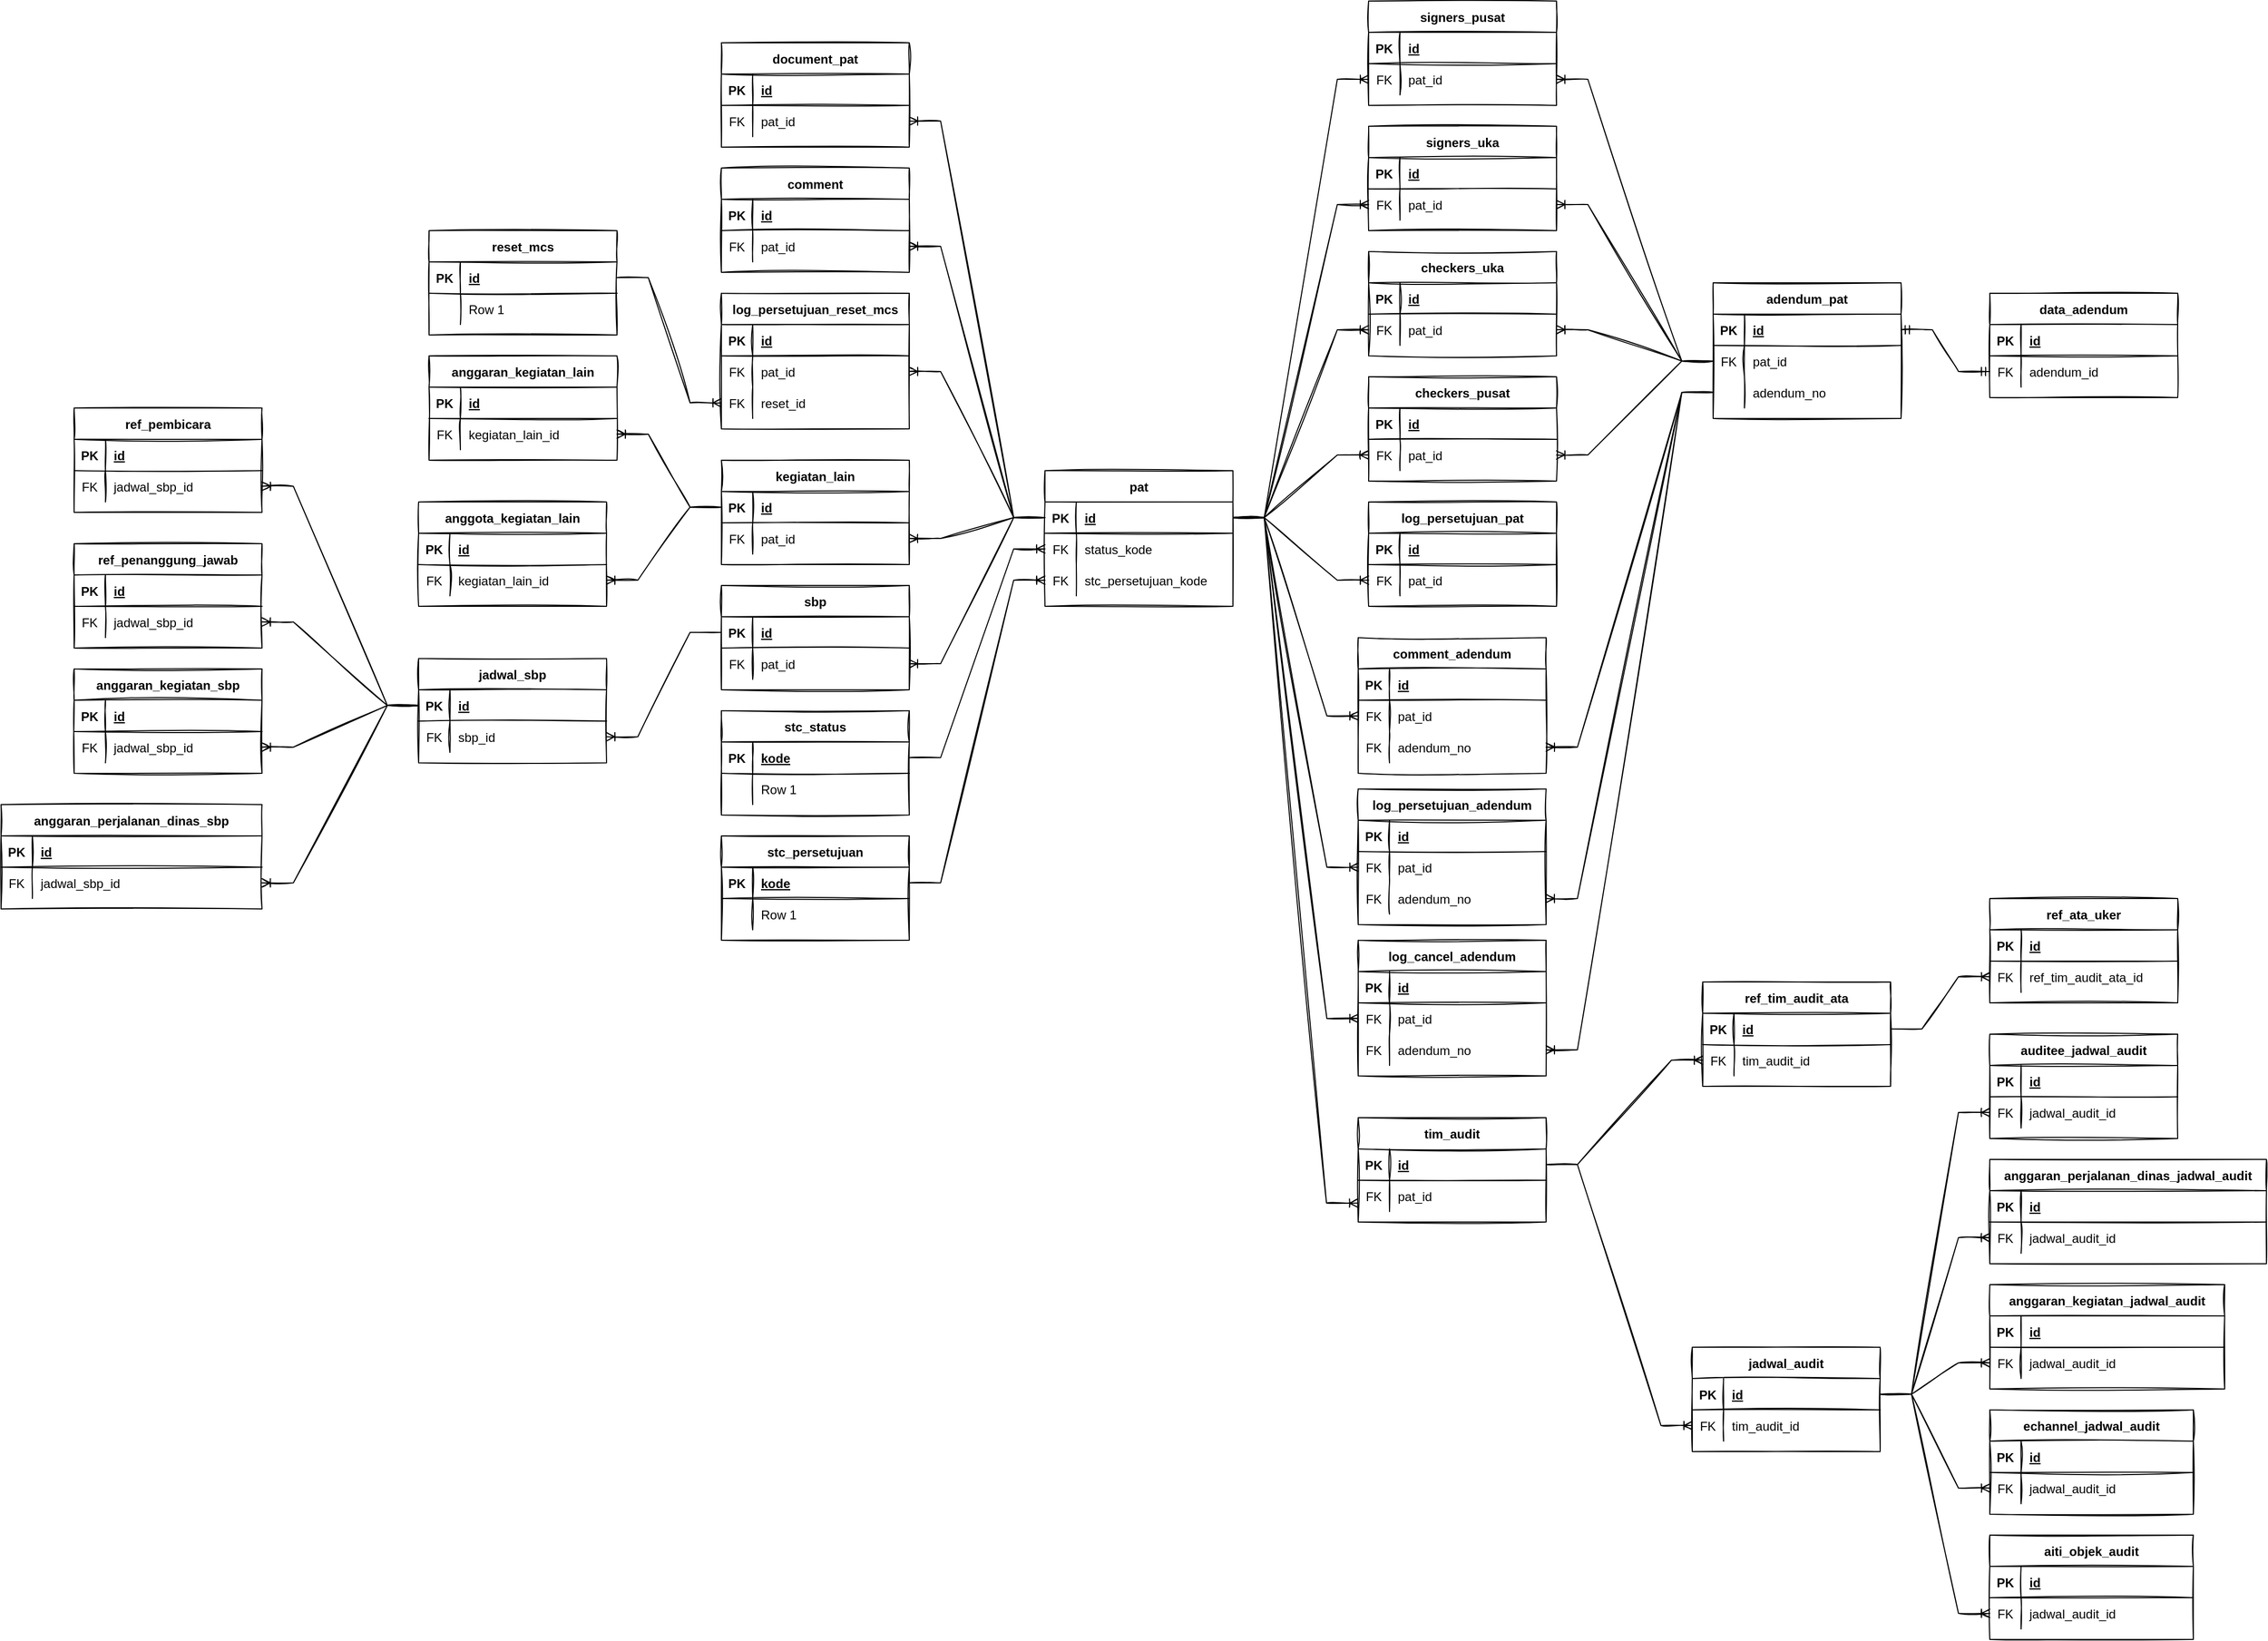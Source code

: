 <mxfile version="20.1.1" type="github">
  <diagram id="MWnst-Z8sm2W_6PzVGtL" name="Page-1">
    <mxGraphModel dx="2272" dy="1851" grid="1" gridSize="10" guides="1" tooltips="1" connect="1" arrows="1" fold="1" page="1" pageScale="1" pageWidth="850" pageHeight="1100" math="0" shadow="0">
      <root>
        <mxCell id="0" />
        <mxCell id="1" parent="0" />
        <mxCell id="wG4W7cgLssAIpK-MPahJ-1" value="pat" style="shape=table;startSize=30;container=1;collapsible=1;childLayout=tableLayout;fixedRows=1;rowLines=0;fontStyle=1;align=center;resizeLast=1;sketch=1;strokeColor=default;" vertex="1" parent="1">
          <mxGeometry x="310" y="380" width="180" height="130" as="geometry" />
        </mxCell>
        <mxCell id="wG4W7cgLssAIpK-MPahJ-2" value="" style="shape=tableRow;horizontal=0;startSize=0;swimlaneHead=0;swimlaneBody=0;fillColor=none;collapsible=0;dropTarget=0;points=[[0,0.5],[1,0.5]];portConstraint=eastwest;top=0;left=0;right=0;bottom=1;sketch=1;strokeColor=default;" vertex="1" parent="wG4W7cgLssAIpK-MPahJ-1">
          <mxGeometry y="30" width="180" height="30" as="geometry" />
        </mxCell>
        <mxCell id="wG4W7cgLssAIpK-MPahJ-3" value="PK" style="shape=partialRectangle;connectable=0;fillColor=none;top=0;left=0;bottom=0;right=0;fontStyle=1;overflow=hidden;sketch=1;strokeColor=default;" vertex="1" parent="wG4W7cgLssAIpK-MPahJ-2">
          <mxGeometry width="30" height="30" as="geometry">
            <mxRectangle width="30" height="30" as="alternateBounds" />
          </mxGeometry>
        </mxCell>
        <mxCell id="wG4W7cgLssAIpK-MPahJ-4" value="id" style="shape=partialRectangle;connectable=0;fillColor=none;top=0;left=0;bottom=0;right=0;align=left;spacingLeft=6;fontStyle=5;overflow=hidden;sketch=1;strokeColor=default;" vertex="1" parent="wG4W7cgLssAIpK-MPahJ-2">
          <mxGeometry x="30" width="150" height="30" as="geometry">
            <mxRectangle width="150" height="30" as="alternateBounds" />
          </mxGeometry>
        </mxCell>
        <mxCell id="wG4W7cgLssAIpK-MPahJ-5" value="" style="shape=tableRow;horizontal=0;startSize=0;swimlaneHead=0;swimlaneBody=0;fillColor=none;collapsible=0;dropTarget=0;points=[[0,0.5],[1,0.5]];portConstraint=eastwest;top=0;left=0;right=0;bottom=0;sketch=1;strokeColor=default;" vertex="1" parent="wG4W7cgLssAIpK-MPahJ-1">
          <mxGeometry y="60" width="180" height="30" as="geometry" />
        </mxCell>
        <mxCell id="wG4W7cgLssAIpK-MPahJ-6" value="FK" style="shape=partialRectangle;connectable=0;fillColor=none;top=0;left=0;bottom=0;right=0;editable=1;overflow=hidden;sketch=1;strokeColor=default;" vertex="1" parent="wG4W7cgLssAIpK-MPahJ-5">
          <mxGeometry width="30" height="30" as="geometry">
            <mxRectangle width="30" height="30" as="alternateBounds" />
          </mxGeometry>
        </mxCell>
        <mxCell id="wG4W7cgLssAIpK-MPahJ-7" value="status_kode" style="shape=partialRectangle;connectable=0;fillColor=none;top=0;left=0;bottom=0;right=0;align=left;spacingLeft=6;overflow=hidden;sketch=1;strokeColor=default;" vertex="1" parent="wG4W7cgLssAIpK-MPahJ-5">
          <mxGeometry x="30" width="150" height="30" as="geometry">
            <mxRectangle width="150" height="30" as="alternateBounds" />
          </mxGeometry>
        </mxCell>
        <mxCell id="wG4W7cgLssAIpK-MPahJ-193" value="" style="shape=tableRow;horizontal=0;startSize=0;swimlaneHead=0;swimlaneBody=0;fillColor=none;collapsible=0;dropTarget=0;points=[[0,0.5],[1,0.5]];portConstraint=eastwest;top=0;left=0;right=0;bottom=0;sketch=1;strokeColor=default;" vertex="1" parent="wG4W7cgLssAIpK-MPahJ-1">
          <mxGeometry y="90" width="180" height="30" as="geometry" />
        </mxCell>
        <mxCell id="wG4W7cgLssAIpK-MPahJ-194" value="FK" style="shape=partialRectangle;connectable=0;fillColor=none;top=0;left=0;bottom=0;right=0;editable=1;overflow=hidden;sketch=1;strokeColor=default;" vertex="1" parent="wG4W7cgLssAIpK-MPahJ-193">
          <mxGeometry width="30" height="30" as="geometry">
            <mxRectangle width="30" height="30" as="alternateBounds" />
          </mxGeometry>
        </mxCell>
        <mxCell id="wG4W7cgLssAIpK-MPahJ-195" value="stc_persetujuan_kode" style="shape=partialRectangle;connectable=0;fillColor=none;top=0;left=0;bottom=0;right=0;align=left;spacingLeft=6;overflow=hidden;sketch=1;strokeColor=default;" vertex="1" parent="wG4W7cgLssAIpK-MPahJ-193">
          <mxGeometry x="30" width="150" height="30" as="geometry">
            <mxRectangle width="150" height="30" as="alternateBounds" />
          </mxGeometry>
        </mxCell>
        <mxCell id="wG4W7cgLssAIpK-MPahJ-14" value="tim_audit" style="shape=table;startSize=30;container=1;collapsible=1;childLayout=tableLayout;fixedRows=1;rowLines=0;fontStyle=1;align=center;resizeLast=1;sketch=1;strokeColor=default;" vertex="1" parent="1">
          <mxGeometry x="610" y="1000" width="180" height="100" as="geometry" />
        </mxCell>
        <mxCell id="wG4W7cgLssAIpK-MPahJ-15" value="" style="shape=tableRow;horizontal=0;startSize=0;swimlaneHead=0;swimlaneBody=0;fillColor=none;collapsible=0;dropTarget=0;points=[[0,0.5],[1,0.5]];portConstraint=eastwest;top=0;left=0;right=0;bottom=1;sketch=1;strokeColor=default;" vertex="1" parent="wG4W7cgLssAIpK-MPahJ-14">
          <mxGeometry y="30" width="180" height="30" as="geometry" />
        </mxCell>
        <mxCell id="wG4W7cgLssAIpK-MPahJ-16" value="PK" style="shape=partialRectangle;connectable=0;fillColor=none;top=0;left=0;bottom=0;right=0;fontStyle=1;overflow=hidden;sketch=1;strokeColor=default;" vertex="1" parent="wG4W7cgLssAIpK-MPahJ-15">
          <mxGeometry width="30" height="30" as="geometry">
            <mxRectangle width="30" height="30" as="alternateBounds" />
          </mxGeometry>
        </mxCell>
        <mxCell id="wG4W7cgLssAIpK-MPahJ-17" value="id" style="shape=partialRectangle;connectable=0;fillColor=none;top=0;left=0;bottom=0;right=0;align=left;spacingLeft=6;fontStyle=5;overflow=hidden;sketch=1;strokeColor=default;" vertex="1" parent="wG4W7cgLssAIpK-MPahJ-15">
          <mxGeometry x="30" width="150" height="30" as="geometry">
            <mxRectangle width="150" height="30" as="alternateBounds" />
          </mxGeometry>
        </mxCell>
        <mxCell id="wG4W7cgLssAIpK-MPahJ-18" value="" style="shape=tableRow;horizontal=0;startSize=0;swimlaneHead=0;swimlaneBody=0;fillColor=none;collapsible=0;dropTarget=0;points=[[0,0.5],[1,0.5]];portConstraint=eastwest;top=0;left=0;right=0;bottom=0;sketch=1;strokeColor=default;" vertex="1" parent="wG4W7cgLssAIpK-MPahJ-14">
          <mxGeometry y="60" width="180" height="30" as="geometry" />
        </mxCell>
        <mxCell id="wG4W7cgLssAIpK-MPahJ-19" value="FK" style="shape=partialRectangle;connectable=0;fillColor=none;top=0;left=0;bottom=0;right=0;editable=1;overflow=hidden;sketch=1;strokeColor=default;" vertex="1" parent="wG4W7cgLssAIpK-MPahJ-18">
          <mxGeometry width="30" height="30" as="geometry">
            <mxRectangle width="30" height="30" as="alternateBounds" />
          </mxGeometry>
        </mxCell>
        <mxCell id="wG4W7cgLssAIpK-MPahJ-20" value="pat_id " style="shape=partialRectangle;connectable=0;fillColor=none;top=0;left=0;bottom=0;right=0;align=left;spacingLeft=6;overflow=hidden;sketch=1;strokeColor=default;" vertex="1" parent="wG4W7cgLssAIpK-MPahJ-18">
          <mxGeometry x="30" width="150" height="30" as="geometry">
            <mxRectangle width="150" height="30" as="alternateBounds" />
          </mxGeometry>
        </mxCell>
        <mxCell id="wG4W7cgLssAIpK-MPahJ-22" value="checkers_uka" style="shape=table;startSize=30;container=1;collapsible=1;childLayout=tableLayout;fixedRows=1;rowLines=0;fontStyle=1;align=center;resizeLast=1;sketch=1;strokeColor=default;" vertex="1" parent="1">
          <mxGeometry x="620" y="170" width="180" height="100" as="geometry" />
        </mxCell>
        <mxCell id="wG4W7cgLssAIpK-MPahJ-23" value="" style="shape=tableRow;horizontal=0;startSize=0;swimlaneHead=0;swimlaneBody=0;fillColor=none;collapsible=0;dropTarget=0;points=[[0,0.5],[1,0.5]];portConstraint=eastwest;top=0;left=0;right=0;bottom=1;sketch=1;strokeColor=default;" vertex="1" parent="wG4W7cgLssAIpK-MPahJ-22">
          <mxGeometry y="30" width="180" height="30" as="geometry" />
        </mxCell>
        <mxCell id="wG4W7cgLssAIpK-MPahJ-24" value="PK" style="shape=partialRectangle;connectable=0;fillColor=none;top=0;left=0;bottom=0;right=0;fontStyle=1;overflow=hidden;sketch=1;strokeColor=default;" vertex="1" parent="wG4W7cgLssAIpK-MPahJ-23">
          <mxGeometry width="30" height="30" as="geometry">
            <mxRectangle width="30" height="30" as="alternateBounds" />
          </mxGeometry>
        </mxCell>
        <mxCell id="wG4W7cgLssAIpK-MPahJ-25" value="id" style="shape=partialRectangle;connectable=0;fillColor=none;top=0;left=0;bottom=0;right=0;align=left;spacingLeft=6;fontStyle=5;overflow=hidden;sketch=1;strokeColor=default;" vertex="1" parent="wG4W7cgLssAIpK-MPahJ-23">
          <mxGeometry x="30" width="150" height="30" as="geometry">
            <mxRectangle width="150" height="30" as="alternateBounds" />
          </mxGeometry>
        </mxCell>
        <mxCell id="wG4W7cgLssAIpK-MPahJ-26" value="" style="shape=tableRow;horizontal=0;startSize=0;swimlaneHead=0;swimlaneBody=0;fillColor=none;collapsible=0;dropTarget=0;points=[[0,0.5],[1,0.5]];portConstraint=eastwest;top=0;left=0;right=0;bottom=0;sketch=1;strokeColor=default;" vertex="1" parent="wG4W7cgLssAIpK-MPahJ-22">
          <mxGeometry y="60" width="180" height="30" as="geometry" />
        </mxCell>
        <mxCell id="wG4W7cgLssAIpK-MPahJ-27" value="FK" style="shape=partialRectangle;connectable=0;fillColor=none;top=0;left=0;bottom=0;right=0;editable=1;overflow=hidden;sketch=1;strokeColor=default;" vertex="1" parent="wG4W7cgLssAIpK-MPahJ-26">
          <mxGeometry width="30" height="30" as="geometry">
            <mxRectangle width="30" height="30" as="alternateBounds" />
          </mxGeometry>
        </mxCell>
        <mxCell id="wG4W7cgLssAIpK-MPahJ-28" value="pat_id " style="shape=partialRectangle;connectable=0;fillColor=none;top=0;left=0;bottom=0;right=0;align=left;spacingLeft=6;overflow=hidden;sketch=1;strokeColor=default;" vertex="1" parent="wG4W7cgLssAIpK-MPahJ-26">
          <mxGeometry x="30" width="150" height="30" as="geometry">
            <mxRectangle width="150" height="30" as="alternateBounds" />
          </mxGeometry>
        </mxCell>
        <mxCell id="wG4W7cgLssAIpK-MPahJ-30" value="" style="edgeStyle=entityRelationEdgeStyle;fontSize=12;html=1;endArrow=ERoneToMany;rounded=0;exitX=1;exitY=0.5;exitDx=0;exitDy=0;entryX=0;entryY=0.5;entryDx=0;entryDy=0;sketch=1;strokeColor=default;" edge="1" parent="1" source="wG4W7cgLssAIpK-MPahJ-2" target="wG4W7cgLssAIpK-MPahJ-26">
          <mxGeometry width="100" height="100" relative="1" as="geometry">
            <mxPoint x="630" y="425" as="sourcePoint" />
            <mxPoint x="440" y="500" as="targetPoint" />
          </mxGeometry>
        </mxCell>
        <mxCell id="wG4W7cgLssAIpK-MPahJ-21" value="" style="edgeStyle=entityRelationEdgeStyle;fontSize=12;html=1;endArrow=ERoneToMany;rounded=0;entryX=-0.002;entryY=0.729;entryDx=0;entryDy=0;entryPerimeter=0;exitX=1;exitY=0.5;exitDx=0;exitDy=0;sketch=1;strokeColor=default;" edge="1" parent="1" source="wG4W7cgLssAIpK-MPahJ-2" target="wG4W7cgLssAIpK-MPahJ-18">
          <mxGeometry width="100" height="100" relative="1" as="geometry">
            <mxPoint x="520" y="400" as="sourcePoint" />
            <mxPoint x="710" y="400" as="targetPoint" />
          </mxGeometry>
        </mxCell>
        <mxCell id="wG4W7cgLssAIpK-MPahJ-31" value="checkers_pusat" style="shape=table;startSize=30;container=1;collapsible=1;childLayout=tableLayout;fixedRows=1;rowLines=0;fontStyle=1;align=center;resizeLast=1;sketch=1;strokeColor=default;" vertex="1" parent="1">
          <mxGeometry x="620" y="290" width="180" height="100" as="geometry" />
        </mxCell>
        <mxCell id="wG4W7cgLssAIpK-MPahJ-32" value="" style="shape=tableRow;horizontal=0;startSize=0;swimlaneHead=0;swimlaneBody=0;fillColor=none;collapsible=0;dropTarget=0;points=[[0,0.5],[1,0.5]];portConstraint=eastwest;top=0;left=0;right=0;bottom=1;sketch=1;strokeColor=default;" vertex="1" parent="wG4W7cgLssAIpK-MPahJ-31">
          <mxGeometry y="30" width="180" height="30" as="geometry" />
        </mxCell>
        <mxCell id="wG4W7cgLssAIpK-MPahJ-33" value="PK" style="shape=partialRectangle;connectable=0;fillColor=none;top=0;left=0;bottom=0;right=0;fontStyle=1;overflow=hidden;sketch=1;strokeColor=default;" vertex="1" parent="wG4W7cgLssAIpK-MPahJ-32">
          <mxGeometry width="30" height="30" as="geometry">
            <mxRectangle width="30" height="30" as="alternateBounds" />
          </mxGeometry>
        </mxCell>
        <mxCell id="wG4W7cgLssAIpK-MPahJ-34" value="id" style="shape=partialRectangle;connectable=0;fillColor=none;top=0;left=0;bottom=0;right=0;align=left;spacingLeft=6;fontStyle=5;overflow=hidden;sketch=1;strokeColor=default;" vertex="1" parent="wG4W7cgLssAIpK-MPahJ-32">
          <mxGeometry x="30" width="150" height="30" as="geometry">
            <mxRectangle width="150" height="30" as="alternateBounds" />
          </mxGeometry>
        </mxCell>
        <mxCell id="wG4W7cgLssAIpK-MPahJ-35" value="" style="shape=tableRow;horizontal=0;startSize=0;swimlaneHead=0;swimlaneBody=0;fillColor=none;collapsible=0;dropTarget=0;points=[[0,0.5],[1,0.5]];portConstraint=eastwest;top=0;left=0;right=0;bottom=0;sketch=1;strokeColor=default;" vertex="1" parent="wG4W7cgLssAIpK-MPahJ-31">
          <mxGeometry y="60" width="180" height="30" as="geometry" />
        </mxCell>
        <mxCell id="wG4W7cgLssAIpK-MPahJ-36" value="FK" style="shape=partialRectangle;connectable=0;fillColor=none;top=0;left=0;bottom=0;right=0;editable=1;overflow=hidden;sketch=1;strokeColor=default;" vertex="1" parent="wG4W7cgLssAIpK-MPahJ-35">
          <mxGeometry width="30" height="30" as="geometry">
            <mxRectangle width="30" height="30" as="alternateBounds" />
          </mxGeometry>
        </mxCell>
        <mxCell id="wG4W7cgLssAIpK-MPahJ-37" value="pat_id " style="shape=partialRectangle;connectable=0;fillColor=none;top=0;left=0;bottom=0;right=0;align=left;spacingLeft=6;overflow=hidden;sketch=1;strokeColor=default;" vertex="1" parent="wG4W7cgLssAIpK-MPahJ-35">
          <mxGeometry x="30" width="150" height="30" as="geometry">
            <mxRectangle width="150" height="30" as="alternateBounds" />
          </mxGeometry>
        </mxCell>
        <mxCell id="wG4W7cgLssAIpK-MPahJ-38" value="signers_uka" style="shape=table;startSize=30;container=1;collapsible=1;childLayout=tableLayout;fixedRows=1;rowLines=0;fontStyle=1;align=center;resizeLast=1;sketch=1;strokeColor=default;" vertex="1" parent="1">
          <mxGeometry x="620" y="50" width="180" height="100" as="geometry" />
        </mxCell>
        <mxCell id="wG4W7cgLssAIpK-MPahJ-39" value="" style="shape=tableRow;horizontal=0;startSize=0;swimlaneHead=0;swimlaneBody=0;fillColor=none;collapsible=0;dropTarget=0;points=[[0,0.5],[1,0.5]];portConstraint=eastwest;top=0;left=0;right=0;bottom=1;sketch=1;strokeColor=default;" vertex="1" parent="wG4W7cgLssAIpK-MPahJ-38">
          <mxGeometry y="30" width="180" height="30" as="geometry" />
        </mxCell>
        <mxCell id="wG4W7cgLssAIpK-MPahJ-40" value="PK" style="shape=partialRectangle;connectable=0;fillColor=none;top=0;left=0;bottom=0;right=0;fontStyle=1;overflow=hidden;sketch=1;strokeColor=default;" vertex="1" parent="wG4W7cgLssAIpK-MPahJ-39">
          <mxGeometry width="30" height="30" as="geometry">
            <mxRectangle width="30" height="30" as="alternateBounds" />
          </mxGeometry>
        </mxCell>
        <mxCell id="wG4W7cgLssAIpK-MPahJ-41" value="id" style="shape=partialRectangle;connectable=0;fillColor=none;top=0;left=0;bottom=0;right=0;align=left;spacingLeft=6;fontStyle=5;overflow=hidden;sketch=1;strokeColor=default;" vertex="1" parent="wG4W7cgLssAIpK-MPahJ-39">
          <mxGeometry x="30" width="150" height="30" as="geometry">
            <mxRectangle width="150" height="30" as="alternateBounds" />
          </mxGeometry>
        </mxCell>
        <mxCell id="wG4W7cgLssAIpK-MPahJ-42" value="" style="shape=tableRow;horizontal=0;startSize=0;swimlaneHead=0;swimlaneBody=0;fillColor=none;collapsible=0;dropTarget=0;points=[[0,0.5],[1,0.5]];portConstraint=eastwest;top=0;left=0;right=0;bottom=0;sketch=1;strokeColor=default;" vertex="1" parent="wG4W7cgLssAIpK-MPahJ-38">
          <mxGeometry y="60" width="180" height="30" as="geometry" />
        </mxCell>
        <mxCell id="wG4W7cgLssAIpK-MPahJ-43" value="FK" style="shape=partialRectangle;connectable=0;fillColor=none;top=0;left=0;bottom=0;right=0;editable=1;overflow=hidden;sketch=1;strokeColor=default;" vertex="1" parent="wG4W7cgLssAIpK-MPahJ-42">
          <mxGeometry width="30" height="30" as="geometry">
            <mxRectangle width="30" height="30" as="alternateBounds" />
          </mxGeometry>
        </mxCell>
        <mxCell id="wG4W7cgLssAIpK-MPahJ-44" value="pat_id " style="shape=partialRectangle;connectable=0;fillColor=none;top=0;left=0;bottom=0;right=0;align=left;spacingLeft=6;overflow=hidden;sketch=1;strokeColor=default;" vertex="1" parent="wG4W7cgLssAIpK-MPahJ-42">
          <mxGeometry x="30" width="150" height="30" as="geometry">
            <mxRectangle width="150" height="30" as="alternateBounds" />
          </mxGeometry>
        </mxCell>
        <mxCell id="wG4W7cgLssAIpK-MPahJ-45" value="signers_pusat" style="shape=table;startSize=30;container=1;collapsible=1;childLayout=tableLayout;fixedRows=1;rowLines=0;fontStyle=1;align=center;resizeLast=1;sketch=1;strokeColor=default;" vertex="1" parent="1">
          <mxGeometry x="620" y="-70" width="180" height="100" as="geometry" />
        </mxCell>
        <mxCell id="wG4W7cgLssAIpK-MPahJ-46" value="" style="shape=tableRow;horizontal=0;startSize=0;swimlaneHead=0;swimlaneBody=0;fillColor=none;collapsible=0;dropTarget=0;points=[[0,0.5],[1,0.5]];portConstraint=eastwest;top=0;left=0;right=0;bottom=1;sketch=1;strokeColor=default;" vertex="1" parent="wG4W7cgLssAIpK-MPahJ-45">
          <mxGeometry y="30" width="180" height="30" as="geometry" />
        </mxCell>
        <mxCell id="wG4W7cgLssAIpK-MPahJ-47" value="PK" style="shape=partialRectangle;connectable=0;fillColor=none;top=0;left=0;bottom=0;right=0;fontStyle=1;overflow=hidden;sketch=1;strokeColor=default;" vertex="1" parent="wG4W7cgLssAIpK-MPahJ-46">
          <mxGeometry width="30" height="30" as="geometry">
            <mxRectangle width="30" height="30" as="alternateBounds" />
          </mxGeometry>
        </mxCell>
        <mxCell id="wG4W7cgLssAIpK-MPahJ-48" value="id" style="shape=partialRectangle;connectable=0;fillColor=none;top=0;left=0;bottom=0;right=0;align=left;spacingLeft=6;fontStyle=5;overflow=hidden;sketch=1;strokeColor=default;" vertex="1" parent="wG4W7cgLssAIpK-MPahJ-46">
          <mxGeometry x="30" width="150" height="30" as="geometry">
            <mxRectangle width="150" height="30" as="alternateBounds" />
          </mxGeometry>
        </mxCell>
        <mxCell id="wG4W7cgLssAIpK-MPahJ-49" value="" style="shape=tableRow;horizontal=0;startSize=0;swimlaneHead=0;swimlaneBody=0;fillColor=none;collapsible=0;dropTarget=0;points=[[0,0.5],[1,0.5]];portConstraint=eastwest;top=0;left=0;right=0;bottom=0;sketch=1;strokeColor=default;" vertex="1" parent="wG4W7cgLssAIpK-MPahJ-45">
          <mxGeometry y="60" width="180" height="30" as="geometry" />
        </mxCell>
        <mxCell id="wG4W7cgLssAIpK-MPahJ-50" value="FK" style="shape=partialRectangle;connectable=0;fillColor=none;top=0;left=0;bottom=0;right=0;editable=1;overflow=hidden;sketch=1;strokeColor=default;" vertex="1" parent="wG4W7cgLssAIpK-MPahJ-49">
          <mxGeometry width="30" height="30" as="geometry">
            <mxRectangle width="30" height="30" as="alternateBounds" />
          </mxGeometry>
        </mxCell>
        <mxCell id="wG4W7cgLssAIpK-MPahJ-51" value="pat_id " style="shape=partialRectangle;connectable=0;fillColor=none;top=0;left=0;bottom=0;right=0;align=left;spacingLeft=6;overflow=hidden;sketch=1;strokeColor=default;" vertex="1" parent="wG4W7cgLssAIpK-MPahJ-49">
          <mxGeometry x="30" width="150" height="30" as="geometry">
            <mxRectangle width="150" height="30" as="alternateBounds" />
          </mxGeometry>
        </mxCell>
        <mxCell id="wG4W7cgLssAIpK-MPahJ-52" value="" style="edgeStyle=entityRelationEdgeStyle;fontSize=12;html=1;endArrow=ERoneToMany;rounded=0;exitX=1;exitY=0.5;exitDx=0;exitDy=0;entryX=0;entryY=0.5;entryDx=0;entryDy=0;sketch=1;strokeColor=default;" edge="1" parent="1" source="wG4W7cgLssAIpK-MPahJ-2" target="wG4W7cgLssAIpK-MPahJ-35">
          <mxGeometry width="100" height="100" relative="1" as="geometry">
            <mxPoint x="500" y="395" as="sourcePoint" />
            <mxPoint x="630" y="555" as="targetPoint" />
          </mxGeometry>
        </mxCell>
        <mxCell id="wG4W7cgLssAIpK-MPahJ-53" value="" style="edgeStyle=entityRelationEdgeStyle;fontSize=12;html=1;endArrow=ERoneToMany;rounded=0;entryX=0;entryY=0.5;entryDx=0;entryDy=0;exitX=1;exitY=0.5;exitDx=0;exitDy=0;sketch=1;strokeColor=default;" edge="1" parent="1" source="wG4W7cgLssAIpK-MPahJ-2" target="wG4W7cgLssAIpK-MPahJ-42">
          <mxGeometry width="100" height="100" relative="1" as="geometry">
            <mxPoint x="500" y="395" as="sourcePoint" />
            <mxPoint x="629.64" y="431.87" as="targetPoint" />
          </mxGeometry>
        </mxCell>
        <mxCell id="wG4W7cgLssAIpK-MPahJ-54" value="" style="edgeStyle=entityRelationEdgeStyle;fontSize=12;html=1;endArrow=ERoneToMany;rounded=0;entryX=0;entryY=0.5;entryDx=0;entryDy=0;exitX=1;exitY=0.5;exitDx=0;exitDy=0;sketch=1;strokeColor=default;" edge="1" parent="1" source="wG4W7cgLssAIpK-MPahJ-2" target="wG4W7cgLssAIpK-MPahJ-49">
          <mxGeometry width="100" height="100" relative="1" as="geometry">
            <mxPoint x="500" y="395" as="sourcePoint" />
            <mxPoint x="630" y="295" as="targetPoint" />
          </mxGeometry>
        </mxCell>
        <mxCell id="wG4W7cgLssAIpK-MPahJ-55" value="log_persetujuan_pat" style="shape=table;startSize=30;container=1;collapsible=1;childLayout=tableLayout;fixedRows=1;rowLines=0;fontStyle=1;align=center;resizeLast=1;sketch=1;strokeColor=default;" vertex="1" parent="1">
          <mxGeometry x="620" y="410" width="180" height="100" as="geometry" />
        </mxCell>
        <mxCell id="wG4W7cgLssAIpK-MPahJ-56" value="" style="shape=tableRow;horizontal=0;startSize=0;swimlaneHead=0;swimlaneBody=0;fillColor=none;collapsible=0;dropTarget=0;points=[[0,0.5],[1,0.5]];portConstraint=eastwest;top=0;left=0;right=0;bottom=1;sketch=1;strokeColor=default;" vertex="1" parent="wG4W7cgLssAIpK-MPahJ-55">
          <mxGeometry y="30" width="180" height="30" as="geometry" />
        </mxCell>
        <mxCell id="wG4W7cgLssAIpK-MPahJ-57" value="PK" style="shape=partialRectangle;connectable=0;fillColor=none;top=0;left=0;bottom=0;right=0;fontStyle=1;overflow=hidden;sketch=1;strokeColor=default;" vertex="1" parent="wG4W7cgLssAIpK-MPahJ-56">
          <mxGeometry width="30" height="30" as="geometry">
            <mxRectangle width="30" height="30" as="alternateBounds" />
          </mxGeometry>
        </mxCell>
        <mxCell id="wG4W7cgLssAIpK-MPahJ-58" value="id" style="shape=partialRectangle;connectable=0;fillColor=none;top=0;left=0;bottom=0;right=0;align=left;spacingLeft=6;fontStyle=5;overflow=hidden;sketch=1;strokeColor=default;" vertex="1" parent="wG4W7cgLssAIpK-MPahJ-56">
          <mxGeometry x="30" width="150" height="30" as="geometry">
            <mxRectangle width="150" height="30" as="alternateBounds" />
          </mxGeometry>
        </mxCell>
        <mxCell id="wG4W7cgLssAIpK-MPahJ-59" value="" style="shape=tableRow;horizontal=0;startSize=0;swimlaneHead=0;swimlaneBody=0;fillColor=none;collapsible=0;dropTarget=0;points=[[0,0.5],[1,0.5]];portConstraint=eastwest;top=0;left=0;right=0;bottom=0;sketch=1;strokeColor=default;" vertex="1" parent="wG4W7cgLssAIpK-MPahJ-55">
          <mxGeometry y="60" width="180" height="30" as="geometry" />
        </mxCell>
        <mxCell id="wG4W7cgLssAIpK-MPahJ-60" value="FK" style="shape=partialRectangle;connectable=0;fillColor=none;top=0;left=0;bottom=0;right=0;editable=1;overflow=hidden;sketch=1;strokeColor=default;" vertex="1" parent="wG4W7cgLssAIpK-MPahJ-59">
          <mxGeometry width="30" height="30" as="geometry">
            <mxRectangle width="30" height="30" as="alternateBounds" />
          </mxGeometry>
        </mxCell>
        <mxCell id="wG4W7cgLssAIpK-MPahJ-61" value="pat_id " style="shape=partialRectangle;connectable=0;fillColor=none;top=0;left=0;bottom=0;right=0;align=left;spacingLeft=6;overflow=hidden;sketch=1;strokeColor=default;" vertex="1" parent="wG4W7cgLssAIpK-MPahJ-59">
          <mxGeometry x="30" width="150" height="30" as="geometry">
            <mxRectangle width="150" height="30" as="alternateBounds" />
          </mxGeometry>
        </mxCell>
        <mxCell id="wG4W7cgLssAIpK-MPahJ-62" value="log_persetujuan_adendum" style="shape=table;startSize=30;container=1;collapsible=1;childLayout=tableLayout;fixedRows=1;rowLines=0;fontStyle=1;align=center;resizeLast=1;sketch=1;strokeColor=default;" vertex="1" parent="1">
          <mxGeometry x="610" y="685" width="180" height="130" as="geometry" />
        </mxCell>
        <mxCell id="wG4W7cgLssAIpK-MPahJ-63" value="" style="shape=tableRow;horizontal=0;startSize=0;swimlaneHead=0;swimlaneBody=0;fillColor=none;collapsible=0;dropTarget=0;points=[[0,0.5],[1,0.5]];portConstraint=eastwest;top=0;left=0;right=0;bottom=1;sketch=1;strokeColor=default;" vertex="1" parent="wG4W7cgLssAIpK-MPahJ-62">
          <mxGeometry y="30" width="180" height="30" as="geometry" />
        </mxCell>
        <mxCell id="wG4W7cgLssAIpK-MPahJ-64" value="PK" style="shape=partialRectangle;connectable=0;fillColor=none;top=0;left=0;bottom=0;right=0;fontStyle=1;overflow=hidden;sketch=1;strokeColor=default;" vertex="1" parent="wG4W7cgLssAIpK-MPahJ-63">
          <mxGeometry width="30" height="30" as="geometry">
            <mxRectangle width="30" height="30" as="alternateBounds" />
          </mxGeometry>
        </mxCell>
        <mxCell id="wG4W7cgLssAIpK-MPahJ-65" value="id" style="shape=partialRectangle;connectable=0;fillColor=none;top=0;left=0;bottom=0;right=0;align=left;spacingLeft=6;fontStyle=5;overflow=hidden;sketch=1;strokeColor=default;" vertex="1" parent="wG4W7cgLssAIpK-MPahJ-63">
          <mxGeometry x="30" width="150" height="30" as="geometry">
            <mxRectangle width="150" height="30" as="alternateBounds" />
          </mxGeometry>
        </mxCell>
        <mxCell id="wG4W7cgLssAIpK-MPahJ-66" value="" style="shape=tableRow;horizontal=0;startSize=0;swimlaneHead=0;swimlaneBody=0;fillColor=none;collapsible=0;dropTarget=0;points=[[0,0.5],[1,0.5]];portConstraint=eastwest;top=0;left=0;right=0;bottom=0;sketch=1;strokeColor=default;" vertex="1" parent="wG4W7cgLssAIpK-MPahJ-62">
          <mxGeometry y="60" width="180" height="30" as="geometry" />
        </mxCell>
        <mxCell id="wG4W7cgLssAIpK-MPahJ-67" value="FK" style="shape=partialRectangle;connectable=0;fillColor=none;top=0;left=0;bottom=0;right=0;editable=1;overflow=hidden;sketch=1;strokeColor=default;" vertex="1" parent="wG4W7cgLssAIpK-MPahJ-66">
          <mxGeometry width="30" height="30" as="geometry">
            <mxRectangle width="30" height="30" as="alternateBounds" />
          </mxGeometry>
        </mxCell>
        <mxCell id="wG4W7cgLssAIpK-MPahJ-68" value="pat_id " style="shape=partialRectangle;connectable=0;fillColor=none;top=0;left=0;bottom=0;right=0;align=left;spacingLeft=6;overflow=hidden;sketch=1;strokeColor=default;" vertex="1" parent="wG4W7cgLssAIpK-MPahJ-66">
          <mxGeometry x="30" width="150" height="30" as="geometry">
            <mxRectangle width="150" height="30" as="alternateBounds" />
          </mxGeometry>
        </mxCell>
        <mxCell id="wG4W7cgLssAIpK-MPahJ-304" value="" style="shape=tableRow;horizontal=0;startSize=0;swimlaneHead=0;swimlaneBody=0;fillColor=none;collapsible=0;dropTarget=0;points=[[0,0.5],[1,0.5]];portConstraint=eastwest;top=0;left=0;right=0;bottom=0;sketch=1;strokeColor=default;" vertex="1" parent="wG4W7cgLssAIpK-MPahJ-62">
          <mxGeometry y="90" width="180" height="30" as="geometry" />
        </mxCell>
        <mxCell id="wG4W7cgLssAIpK-MPahJ-305" value="FK" style="shape=partialRectangle;connectable=0;fillColor=none;top=0;left=0;bottom=0;right=0;editable=1;overflow=hidden;sketch=1;strokeColor=default;" vertex="1" parent="wG4W7cgLssAIpK-MPahJ-304">
          <mxGeometry width="30" height="30" as="geometry">
            <mxRectangle width="30" height="30" as="alternateBounds" />
          </mxGeometry>
        </mxCell>
        <mxCell id="wG4W7cgLssAIpK-MPahJ-306" value="adendum_no" style="shape=partialRectangle;connectable=0;fillColor=none;top=0;left=0;bottom=0;right=0;align=left;spacingLeft=6;overflow=hidden;sketch=1;strokeColor=default;" vertex="1" parent="wG4W7cgLssAIpK-MPahJ-304">
          <mxGeometry x="30" width="150" height="30" as="geometry">
            <mxRectangle width="150" height="30" as="alternateBounds" />
          </mxGeometry>
        </mxCell>
        <mxCell id="wG4W7cgLssAIpK-MPahJ-69" value="log_persetujuan_reset_mcs" style="shape=table;startSize=30;container=1;collapsible=1;childLayout=tableLayout;fixedRows=1;rowLines=0;fontStyle=1;align=center;resizeLast=1;sketch=1;strokeColor=default;" vertex="1" parent="1">
          <mxGeometry y="210" width="180" height="130" as="geometry" />
        </mxCell>
        <mxCell id="wG4W7cgLssAIpK-MPahJ-70" value="" style="shape=tableRow;horizontal=0;startSize=0;swimlaneHead=0;swimlaneBody=0;fillColor=none;collapsible=0;dropTarget=0;points=[[0,0.5],[1,0.5]];portConstraint=eastwest;top=0;left=0;right=0;bottom=1;sketch=1;strokeColor=default;" vertex="1" parent="wG4W7cgLssAIpK-MPahJ-69">
          <mxGeometry y="30" width="180" height="30" as="geometry" />
        </mxCell>
        <mxCell id="wG4W7cgLssAIpK-MPahJ-71" value="PK" style="shape=partialRectangle;connectable=0;fillColor=none;top=0;left=0;bottom=0;right=0;fontStyle=1;overflow=hidden;sketch=1;strokeColor=default;" vertex="1" parent="wG4W7cgLssAIpK-MPahJ-70">
          <mxGeometry width="30" height="30" as="geometry">
            <mxRectangle width="30" height="30" as="alternateBounds" />
          </mxGeometry>
        </mxCell>
        <mxCell id="wG4W7cgLssAIpK-MPahJ-72" value="id" style="shape=partialRectangle;connectable=0;fillColor=none;top=0;left=0;bottom=0;right=0;align=left;spacingLeft=6;fontStyle=5;overflow=hidden;sketch=1;strokeColor=default;" vertex="1" parent="wG4W7cgLssAIpK-MPahJ-70">
          <mxGeometry x="30" width="150" height="30" as="geometry">
            <mxRectangle width="150" height="30" as="alternateBounds" />
          </mxGeometry>
        </mxCell>
        <mxCell id="wG4W7cgLssAIpK-MPahJ-73" value="" style="shape=tableRow;horizontal=0;startSize=0;swimlaneHead=0;swimlaneBody=0;fillColor=none;collapsible=0;dropTarget=0;points=[[0,0.5],[1,0.5]];portConstraint=eastwest;top=0;left=0;right=0;bottom=0;sketch=1;strokeColor=default;" vertex="1" parent="wG4W7cgLssAIpK-MPahJ-69">
          <mxGeometry y="60" width="180" height="30" as="geometry" />
        </mxCell>
        <mxCell id="wG4W7cgLssAIpK-MPahJ-74" value="FK" style="shape=partialRectangle;connectable=0;fillColor=none;top=0;left=0;bottom=0;right=0;editable=1;overflow=hidden;sketch=1;strokeColor=default;" vertex="1" parent="wG4W7cgLssAIpK-MPahJ-73">
          <mxGeometry width="30" height="30" as="geometry">
            <mxRectangle width="30" height="30" as="alternateBounds" />
          </mxGeometry>
        </mxCell>
        <mxCell id="wG4W7cgLssAIpK-MPahJ-75" value="pat_id " style="shape=partialRectangle;connectable=0;fillColor=none;top=0;left=0;bottom=0;right=0;align=left;spacingLeft=6;overflow=hidden;sketch=1;strokeColor=default;" vertex="1" parent="wG4W7cgLssAIpK-MPahJ-73">
          <mxGeometry x="30" width="150" height="30" as="geometry">
            <mxRectangle width="150" height="30" as="alternateBounds" />
          </mxGeometry>
        </mxCell>
        <mxCell id="wG4W7cgLssAIpK-MPahJ-153" value="" style="shape=tableRow;horizontal=0;startSize=0;swimlaneHead=0;swimlaneBody=0;fillColor=none;collapsible=0;dropTarget=0;points=[[0,0.5],[1,0.5]];portConstraint=eastwest;top=0;left=0;right=0;bottom=0;sketch=1;strokeColor=default;" vertex="1" parent="wG4W7cgLssAIpK-MPahJ-69">
          <mxGeometry y="90" width="180" height="30" as="geometry" />
        </mxCell>
        <mxCell id="wG4W7cgLssAIpK-MPahJ-154" value="FK" style="shape=partialRectangle;connectable=0;fillColor=none;top=0;left=0;bottom=0;right=0;editable=1;overflow=hidden;sketch=1;strokeColor=default;" vertex="1" parent="wG4W7cgLssAIpK-MPahJ-153">
          <mxGeometry width="30" height="30" as="geometry">
            <mxRectangle width="30" height="30" as="alternateBounds" />
          </mxGeometry>
        </mxCell>
        <mxCell id="wG4W7cgLssAIpK-MPahJ-155" value="reset_id" style="shape=partialRectangle;connectable=0;fillColor=none;top=0;left=0;bottom=0;right=0;align=left;spacingLeft=6;overflow=hidden;sketch=1;strokeColor=default;" vertex="1" parent="wG4W7cgLssAIpK-MPahJ-153">
          <mxGeometry x="30" width="150" height="30" as="geometry">
            <mxRectangle width="150" height="30" as="alternateBounds" />
          </mxGeometry>
        </mxCell>
        <mxCell id="wG4W7cgLssAIpK-MPahJ-76" value="" style="edgeStyle=entityRelationEdgeStyle;fontSize=12;html=1;endArrow=ERoneToMany;rounded=0;exitX=1;exitY=0.5;exitDx=0;exitDy=0;sketch=1;strokeColor=default;" edge="1" parent="1" source="wG4W7cgLssAIpK-MPahJ-2" target="wG4W7cgLssAIpK-MPahJ-66">
          <mxGeometry width="100" height="100" relative="1" as="geometry">
            <mxPoint x="500" y="395" as="sourcePoint" />
            <mxPoint x="629.64" y="431.87" as="targetPoint" />
          </mxGeometry>
        </mxCell>
        <mxCell id="wG4W7cgLssAIpK-MPahJ-77" value="" style="edgeStyle=entityRelationEdgeStyle;fontSize=12;html=1;endArrow=ERoneToMany;rounded=0;exitX=1;exitY=0.5;exitDx=0;exitDy=0;sketch=1;strokeColor=default;" edge="1" parent="1" source="wG4W7cgLssAIpK-MPahJ-2" target="wG4W7cgLssAIpK-MPahJ-59">
          <mxGeometry width="100" height="100" relative="1" as="geometry">
            <mxPoint x="320" y="395" as="sourcePoint" />
            <mxPoint x="220" y="565" as="targetPoint" />
          </mxGeometry>
        </mxCell>
        <mxCell id="wG4W7cgLssAIpK-MPahJ-78" value="" style="edgeStyle=entityRelationEdgeStyle;fontSize=12;html=1;endArrow=ERoneToMany;rounded=0;exitX=0;exitY=0.5;exitDx=0;exitDy=0;sketch=1;strokeColor=default;" edge="1" parent="1" source="wG4W7cgLssAIpK-MPahJ-2" target="wG4W7cgLssAIpK-MPahJ-73">
          <mxGeometry width="100" height="100" relative="1" as="geometry">
            <mxPoint x="320" y="395" as="sourcePoint" />
            <mxPoint x="220" y="425" as="targetPoint" />
          </mxGeometry>
        </mxCell>
        <mxCell id="wG4W7cgLssAIpK-MPahJ-79" value="jadwal_audit" style="shape=table;startSize=30;container=1;collapsible=1;childLayout=tableLayout;fixedRows=1;rowLines=0;fontStyle=1;align=center;resizeLast=1;sketch=1;strokeColor=default;" vertex="1" parent="1">
          <mxGeometry x="930" y="1220" width="180" height="100" as="geometry" />
        </mxCell>
        <mxCell id="wG4W7cgLssAIpK-MPahJ-80" value="" style="shape=tableRow;horizontal=0;startSize=0;swimlaneHead=0;swimlaneBody=0;fillColor=none;collapsible=0;dropTarget=0;points=[[0,0.5],[1,0.5]];portConstraint=eastwest;top=0;left=0;right=0;bottom=1;sketch=1;strokeColor=default;" vertex="1" parent="wG4W7cgLssAIpK-MPahJ-79">
          <mxGeometry y="30" width="180" height="30" as="geometry" />
        </mxCell>
        <mxCell id="wG4W7cgLssAIpK-MPahJ-81" value="PK" style="shape=partialRectangle;connectable=0;fillColor=none;top=0;left=0;bottom=0;right=0;fontStyle=1;overflow=hidden;sketch=1;strokeColor=default;" vertex="1" parent="wG4W7cgLssAIpK-MPahJ-80">
          <mxGeometry width="30" height="30" as="geometry">
            <mxRectangle width="30" height="30" as="alternateBounds" />
          </mxGeometry>
        </mxCell>
        <mxCell id="wG4W7cgLssAIpK-MPahJ-82" value="id" style="shape=partialRectangle;connectable=0;fillColor=none;top=0;left=0;bottom=0;right=0;align=left;spacingLeft=6;fontStyle=5;overflow=hidden;sketch=1;strokeColor=default;" vertex="1" parent="wG4W7cgLssAIpK-MPahJ-80">
          <mxGeometry x="30" width="150" height="30" as="geometry">
            <mxRectangle width="150" height="30" as="alternateBounds" />
          </mxGeometry>
        </mxCell>
        <mxCell id="wG4W7cgLssAIpK-MPahJ-83" value="" style="shape=tableRow;horizontal=0;startSize=0;swimlaneHead=0;swimlaneBody=0;fillColor=none;collapsible=0;dropTarget=0;points=[[0,0.5],[1,0.5]];portConstraint=eastwest;top=0;left=0;right=0;bottom=0;sketch=1;strokeColor=default;" vertex="1" parent="wG4W7cgLssAIpK-MPahJ-79">
          <mxGeometry y="60" width="180" height="30" as="geometry" />
        </mxCell>
        <mxCell id="wG4W7cgLssAIpK-MPahJ-84" value="FK" style="shape=partialRectangle;connectable=0;fillColor=none;top=0;left=0;bottom=0;right=0;editable=1;overflow=hidden;sketch=1;strokeColor=default;" vertex="1" parent="wG4W7cgLssAIpK-MPahJ-83">
          <mxGeometry width="30" height="30" as="geometry">
            <mxRectangle width="30" height="30" as="alternateBounds" />
          </mxGeometry>
        </mxCell>
        <mxCell id="wG4W7cgLssAIpK-MPahJ-85" value="tim_audit_id" style="shape=partialRectangle;connectable=0;fillColor=none;top=0;left=0;bottom=0;right=0;align=left;spacingLeft=6;overflow=hidden;sketch=1;strokeColor=default;" vertex="1" parent="wG4W7cgLssAIpK-MPahJ-83">
          <mxGeometry x="30" width="150" height="30" as="geometry">
            <mxRectangle width="150" height="30" as="alternateBounds" />
          </mxGeometry>
        </mxCell>
        <mxCell id="wG4W7cgLssAIpK-MPahJ-86" value="" style="edgeStyle=entityRelationEdgeStyle;fontSize=12;html=1;endArrow=ERoneToMany;rounded=0;exitX=1;exitY=0.5;exitDx=0;exitDy=0;sketch=1;strokeColor=default;" edge="1" parent="1" source="wG4W7cgLssAIpK-MPahJ-15" target="wG4W7cgLssAIpK-MPahJ-83">
          <mxGeometry width="100" height="100" relative="1" as="geometry">
            <mxPoint x="850.0" y="1145" as="sourcePoint" />
            <mxPoint x="679.64" y="671.87" as="targetPoint" />
          </mxGeometry>
        </mxCell>
        <mxCell id="wG4W7cgLssAIpK-MPahJ-87" value="ref_tim_audit_ata" style="shape=table;startSize=30;container=1;collapsible=1;childLayout=tableLayout;fixedRows=1;rowLines=0;fontStyle=1;align=center;resizeLast=1;sketch=1;strokeColor=default;" vertex="1" parent="1">
          <mxGeometry x="940" y="870" width="180" height="100" as="geometry" />
        </mxCell>
        <mxCell id="wG4W7cgLssAIpK-MPahJ-88" value="" style="shape=tableRow;horizontal=0;startSize=0;swimlaneHead=0;swimlaneBody=0;fillColor=none;collapsible=0;dropTarget=0;points=[[0,0.5],[1,0.5]];portConstraint=eastwest;top=0;left=0;right=0;bottom=1;sketch=1;strokeColor=default;" vertex="1" parent="wG4W7cgLssAIpK-MPahJ-87">
          <mxGeometry y="30" width="180" height="30" as="geometry" />
        </mxCell>
        <mxCell id="wG4W7cgLssAIpK-MPahJ-89" value="PK" style="shape=partialRectangle;connectable=0;fillColor=none;top=0;left=0;bottom=0;right=0;fontStyle=1;overflow=hidden;sketch=1;strokeColor=default;" vertex="1" parent="wG4W7cgLssAIpK-MPahJ-88">
          <mxGeometry width="30" height="30" as="geometry">
            <mxRectangle width="30" height="30" as="alternateBounds" />
          </mxGeometry>
        </mxCell>
        <mxCell id="wG4W7cgLssAIpK-MPahJ-90" value="id" style="shape=partialRectangle;connectable=0;fillColor=none;top=0;left=0;bottom=0;right=0;align=left;spacingLeft=6;fontStyle=5;overflow=hidden;sketch=1;strokeColor=default;" vertex="1" parent="wG4W7cgLssAIpK-MPahJ-88">
          <mxGeometry x="30" width="150" height="30" as="geometry">
            <mxRectangle width="150" height="30" as="alternateBounds" />
          </mxGeometry>
        </mxCell>
        <mxCell id="wG4W7cgLssAIpK-MPahJ-91" value="" style="shape=tableRow;horizontal=0;startSize=0;swimlaneHead=0;swimlaneBody=0;fillColor=none;collapsible=0;dropTarget=0;points=[[0,0.5],[1,0.5]];portConstraint=eastwest;top=0;left=0;right=0;bottom=0;sketch=1;strokeColor=default;" vertex="1" parent="wG4W7cgLssAIpK-MPahJ-87">
          <mxGeometry y="60" width="180" height="30" as="geometry" />
        </mxCell>
        <mxCell id="wG4W7cgLssAIpK-MPahJ-92" value="FK" style="shape=partialRectangle;connectable=0;fillColor=none;top=0;left=0;bottom=0;right=0;editable=1;overflow=hidden;sketch=1;strokeColor=default;" vertex="1" parent="wG4W7cgLssAIpK-MPahJ-91">
          <mxGeometry width="30" height="30" as="geometry">
            <mxRectangle width="30" height="30" as="alternateBounds" />
          </mxGeometry>
        </mxCell>
        <mxCell id="wG4W7cgLssAIpK-MPahJ-93" value="tim_audit_id" style="shape=partialRectangle;connectable=0;fillColor=none;top=0;left=0;bottom=0;right=0;align=left;spacingLeft=6;overflow=hidden;sketch=1;strokeColor=default;" vertex="1" parent="wG4W7cgLssAIpK-MPahJ-91">
          <mxGeometry x="30" width="150" height="30" as="geometry">
            <mxRectangle width="150" height="30" as="alternateBounds" />
          </mxGeometry>
        </mxCell>
        <mxCell id="wG4W7cgLssAIpK-MPahJ-94" value="" style="edgeStyle=entityRelationEdgeStyle;fontSize=12;html=1;endArrow=ERoneToMany;rounded=0;entryX=0;entryY=0.5;entryDx=0;entryDy=0;exitX=1;exitY=0.5;exitDx=0;exitDy=0;sketch=1;strokeColor=default;" edge="1" parent="1" source="wG4W7cgLssAIpK-MPahJ-15" target="wG4W7cgLssAIpK-MPahJ-91">
          <mxGeometry width="100" height="100" relative="1" as="geometry">
            <mxPoint x="850" y="1150" as="sourcePoint" />
            <mxPoint x="970" y="655" as="targetPoint" />
          </mxGeometry>
        </mxCell>
        <mxCell id="wG4W7cgLssAIpK-MPahJ-95" value="ref_ata_uker" style="shape=table;startSize=30;container=1;collapsible=1;childLayout=tableLayout;fixedRows=1;rowLines=0;fontStyle=1;align=center;resizeLast=1;sketch=1;strokeColor=default;" vertex="1" parent="1">
          <mxGeometry x="1215" y="790" width="180" height="100" as="geometry" />
        </mxCell>
        <mxCell id="wG4W7cgLssAIpK-MPahJ-96" value="" style="shape=tableRow;horizontal=0;startSize=0;swimlaneHead=0;swimlaneBody=0;fillColor=none;collapsible=0;dropTarget=0;points=[[0,0.5],[1,0.5]];portConstraint=eastwest;top=0;left=0;right=0;bottom=1;sketch=1;strokeColor=default;" vertex="1" parent="wG4W7cgLssAIpK-MPahJ-95">
          <mxGeometry y="30" width="180" height="30" as="geometry" />
        </mxCell>
        <mxCell id="wG4W7cgLssAIpK-MPahJ-97" value="PK" style="shape=partialRectangle;connectable=0;fillColor=none;top=0;left=0;bottom=0;right=0;fontStyle=1;overflow=hidden;sketch=1;strokeColor=default;" vertex="1" parent="wG4W7cgLssAIpK-MPahJ-96">
          <mxGeometry width="30" height="30" as="geometry">
            <mxRectangle width="30" height="30" as="alternateBounds" />
          </mxGeometry>
        </mxCell>
        <mxCell id="wG4W7cgLssAIpK-MPahJ-98" value="id" style="shape=partialRectangle;connectable=0;fillColor=none;top=0;left=0;bottom=0;right=0;align=left;spacingLeft=6;fontStyle=5;overflow=hidden;sketch=1;strokeColor=default;" vertex="1" parent="wG4W7cgLssAIpK-MPahJ-96">
          <mxGeometry x="30" width="150" height="30" as="geometry">
            <mxRectangle width="150" height="30" as="alternateBounds" />
          </mxGeometry>
        </mxCell>
        <mxCell id="wG4W7cgLssAIpK-MPahJ-99" value="" style="shape=tableRow;horizontal=0;startSize=0;swimlaneHead=0;swimlaneBody=0;fillColor=none;collapsible=0;dropTarget=0;points=[[0,0.5],[1,0.5]];portConstraint=eastwest;top=0;left=0;right=0;bottom=0;sketch=1;strokeColor=default;" vertex="1" parent="wG4W7cgLssAIpK-MPahJ-95">
          <mxGeometry y="60" width="180" height="30" as="geometry" />
        </mxCell>
        <mxCell id="wG4W7cgLssAIpK-MPahJ-100" value="FK" style="shape=partialRectangle;connectable=0;fillColor=none;top=0;left=0;bottom=0;right=0;editable=1;overflow=hidden;sketch=1;strokeColor=default;" vertex="1" parent="wG4W7cgLssAIpK-MPahJ-99">
          <mxGeometry width="30" height="30" as="geometry">
            <mxRectangle width="30" height="30" as="alternateBounds" />
          </mxGeometry>
        </mxCell>
        <mxCell id="wG4W7cgLssAIpK-MPahJ-101" value="ref_tim_audit_ata_id" style="shape=partialRectangle;connectable=0;fillColor=none;top=0;left=0;bottom=0;right=0;align=left;spacingLeft=6;overflow=hidden;sketch=1;strokeColor=default;" vertex="1" parent="wG4W7cgLssAIpK-MPahJ-99">
          <mxGeometry x="30" width="150" height="30" as="geometry">
            <mxRectangle width="150" height="30" as="alternateBounds" />
          </mxGeometry>
        </mxCell>
        <mxCell id="wG4W7cgLssAIpK-MPahJ-102" value="" style="edgeStyle=entityRelationEdgeStyle;fontSize=12;html=1;endArrow=ERoneToMany;rounded=0;exitX=1;exitY=0.5;exitDx=0;exitDy=0;entryX=0;entryY=0.5;entryDx=0;entryDy=0;sketch=1;strokeColor=default;" edge="1" parent="1" source="wG4W7cgLssAIpK-MPahJ-88" target="wG4W7cgLssAIpK-MPahJ-99">
          <mxGeometry width="100" height="100" relative="1" as="geometry">
            <mxPoint x="960" y="1140" as="sourcePoint" />
            <mxPoint x="1060" y="1040" as="targetPoint" />
          </mxGeometry>
        </mxCell>
        <mxCell id="wG4W7cgLssAIpK-MPahJ-103" value="auditee_jadwal_audit" style="shape=table;startSize=30;container=1;collapsible=1;childLayout=tableLayout;fixedRows=1;rowLines=0;fontStyle=1;align=center;resizeLast=1;sketch=1;strokeColor=default;" vertex="1" parent="1">
          <mxGeometry x="1215" y="920" width="180" height="100" as="geometry" />
        </mxCell>
        <mxCell id="wG4W7cgLssAIpK-MPahJ-104" value="" style="shape=tableRow;horizontal=0;startSize=0;swimlaneHead=0;swimlaneBody=0;fillColor=none;collapsible=0;dropTarget=0;points=[[0,0.5],[1,0.5]];portConstraint=eastwest;top=0;left=0;right=0;bottom=1;sketch=1;strokeColor=default;" vertex="1" parent="wG4W7cgLssAIpK-MPahJ-103">
          <mxGeometry y="30" width="180" height="30" as="geometry" />
        </mxCell>
        <mxCell id="wG4W7cgLssAIpK-MPahJ-105" value="PK" style="shape=partialRectangle;connectable=0;fillColor=none;top=0;left=0;bottom=0;right=0;fontStyle=1;overflow=hidden;sketch=1;strokeColor=default;" vertex="1" parent="wG4W7cgLssAIpK-MPahJ-104">
          <mxGeometry width="30" height="30" as="geometry">
            <mxRectangle width="30" height="30" as="alternateBounds" />
          </mxGeometry>
        </mxCell>
        <mxCell id="wG4W7cgLssAIpK-MPahJ-106" value="id" style="shape=partialRectangle;connectable=0;fillColor=none;top=0;left=0;bottom=0;right=0;align=left;spacingLeft=6;fontStyle=5;overflow=hidden;sketch=1;strokeColor=default;" vertex="1" parent="wG4W7cgLssAIpK-MPahJ-104">
          <mxGeometry x="30" width="150" height="30" as="geometry">
            <mxRectangle width="150" height="30" as="alternateBounds" />
          </mxGeometry>
        </mxCell>
        <mxCell id="wG4W7cgLssAIpK-MPahJ-107" value="" style="shape=tableRow;horizontal=0;startSize=0;swimlaneHead=0;swimlaneBody=0;fillColor=none;collapsible=0;dropTarget=0;points=[[0,0.5],[1,0.5]];portConstraint=eastwest;top=0;left=0;right=0;bottom=0;sketch=1;strokeColor=default;" vertex="1" parent="wG4W7cgLssAIpK-MPahJ-103">
          <mxGeometry y="60" width="180" height="30" as="geometry" />
        </mxCell>
        <mxCell id="wG4W7cgLssAIpK-MPahJ-108" value="FK" style="shape=partialRectangle;connectable=0;fillColor=none;top=0;left=0;bottom=0;right=0;editable=1;overflow=hidden;sketch=1;strokeColor=default;" vertex="1" parent="wG4W7cgLssAIpK-MPahJ-107">
          <mxGeometry width="30" height="30" as="geometry">
            <mxRectangle width="30" height="30" as="alternateBounds" />
          </mxGeometry>
        </mxCell>
        <mxCell id="wG4W7cgLssAIpK-MPahJ-109" value="jadwal_audit_id" style="shape=partialRectangle;connectable=0;fillColor=none;top=0;left=0;bottom=0;right=0;align=left;spacingLeft=6;overflow=hidden;sketch=1;strokeColor=default;" vertex="1" parent="wG4W7cgLssAIpK-MPahJ-107">
          <mxGeometry x="30" width="150" height="30" as="geometry">
            <mxRectangle width="150" height="30" as="alternateBounds" />
          </mxGeometry>
        </mxCell>
        <mxCell id="wG4W7cgLssAIpK-MPahJ-110" value="" style="edgeStyle=entityRelationEdgeStyle;fontSize=12;html=1;endArrow=ERoneToMany;rounded=0;entryX=0;entryY=0.5;entryDx=0;entryDy=0;sketch=1;strokeColor=default;" edge="1" parent="1" source="wG4W7cgLssAIpK-MPahJ-80" target="wG4W7cgLssAIpK-MPahJ-107">
          <mxGeometry width="100" height="100" relative="1" as="geometry">
            <mxPoint x="1030" y="1200" as="sourcePoint" />
            <mxPoint x="1200" y="1150" as="targetPoint" />
          </mxGeometry>
        </mxCell>
        <mxCell id="wG4W7cgLssAIpK-MPahJ-111" value="anggaran_perjalanan_dinas_jadwal_audit" style="shape=table;startSize=30;container=1;collapsible=1;childLayout=tableLayout;fixedRows=1;rowLines=0;fontStyle=1;align=center;resizeLast=1;sketch=1;strokeColor=default;" vertex="1" parent="1">
          <mxGeometry x="1215" y="1040" width="265" height="100" as="geometry" />
        </mxCell>
        <mxCell id="wG4W7cgLssAIpK-MPahJ-112" value="" style="shape=tableRow;horizontal=0;startSize=0;swimlaneHead=0;swimlaneBody=0;fillColor=none;collapsible=0;dropTarget=0;points=[[0,0.5],[1,0.5]];portConstraint=eastwest;top=0;left=0;right=0;bottom=1;sketch=1;strokeColor=default;" vertex="1" parent="wG4W7cgLssAIpK-MPahJ-111">
          <mxGeometry y="30" width="265" height="30" as="geometry" />
        </mxCell>
        <mxCell id="wG4W7cgLssAIpK-MPahJ-113" value="PK" style="shape=partialRectangle;connectable=0;fillColor=none;top=0;left=0;bottom=0;right=0;fontStyle=1;overflow=hidden;sketch=1;strokeColor=default;" vertex="1" parent="wG4W7cgLssAIpK-MPahJ-112">
          <mxGeometry width="30" height="30" as="geometry">
            <mxRectangle width="30" height="30" as="alternateBounds" />
          </mxGeometry>
        </mxCell>
        <mxCell id="wG4W7cgLssAIpK-MPahJ-114" value="id" style="shape=partialRectangle;connectable=0;fillColor=none;top=0;left=0;bottom=0;right=0;align=left;spacingLeft=6;fontStyle=5;overflow=hidden;sketch=1;strokeColor=default;" vertex="1" parent="wG4W7cgLssAIpK-MPahJ-112">
          <mxGeometry x="30" width="235" height="30" as="geometry">
            <mxRectangle width="235" height="30" as="alternateBounds" />
          </mxGeometry>
        </mxCell>
        <mxCell id="wG4W7cgLssAIpK-MPahJ-115" value="" style="shape=tableRow;horizontal=0;startSize=0;swimlaneHead=0;swimlaneBody=0;fillColor=none;collapsible=0;dropTarget=0;points=[[0,0.5],[1,0.5]];portConstraint=eastwest;top=0;left=0;right=0;bottom=0;sketch=1;strokeColor=default;" vertex="1" parent="wG4W7cgLssAIpK-MPahJ-111">
          <mxGeometry y="60" width="265" height="30" as="geometry" />
        </mxCell>
        <mxCell id="wG4W7cgLssAIpK-MPahJ-116" value="FK" style="shape=partialRectangle;connectable=0;fillColor=none;top=0;left=0;bottom=0;right=0;editable=1;overflow=hidden;sketch=1;strokeColor=default;" vertex="1" parent="wG4W7cgLssAIpK-MPahJ-115">
          <mxGeometry width="30" height="30" as="geometry">
            <mxRectangle width="30" height="30" as="alternateBounds" />
          </mxGeometry>
        </mxCell>
        <mxCell id="wG4W7cgLssAIpK-MPahJ-117" value="jadwal_audit_id" style="shape=partialRectangle;connectable=0;fillColor=none;top=0;left=0;bottom=0;right=0;align=left;spacingLeft=6;overflow=hidden;sketch=1;strokeColor=default;" vertex="1" parent="wG4W7cgLssAIpK-MPahJ-115">
          <mxGeometry x="30" width="235" height="30" as="geometry">
            <mxRectangle width="235" height="30" as="alternateBounds" />
          </mxGeometry>
        </mxCell>
        <mxCell id="wG4W7cgLssAIpK-MPahJ-120" value="" style="edgeStyle=entityRelationEdgeStyle;fontSize=12;html=1;endArrow=ERoneToMany;rounded=0;entryX=0;entryY=0.5;entryDx=0;entryDy=0;exitX=1;exitY=0.5;exitDx=0;exitDy=0;sketch=1;strokeColor=default;" edge="1" parent="1" source="wG4W7cgLssAIpK-MPahJ-80" target="wG4W7cgLssAIpK-MPahJ-115">
          <mxGeometry width="100" height="100" relative="1" as="geometry">
            <mxPoint x="1130" y="1145" as="sourcePoint" />
            <mxPoint x="1225" y="1115" as="targetPoint" />
          </mxGeometry>
        </mxCell>
        <mxCell id="wG4W7cgLssAIpK-MPahJ-121" value="anggaran_kegiatan_jadwal_audit" style="shape=table;startSize=30;container=1;collapsible=1;childLayout=tableLayout;fixedRows=1;rowLines=0;fontStyle=1;align=center;resizeLast=1;sketch=1;strokeColor=default;" vertex="1" parent="1">
          <mxGeometry x="1215" y="1160" width="225" height="100" as="geometry" />
        </mxCell>
        <mxCell id="wG4W7cgLssAIpK-MPahJ-122" value="" style="shape=tableRow;horizontal=0;startSize=0;swimlaneHead=0;swimlaneBody=0;fillColor=none;collapsible=0;dropTarget=0;points=[[0,0.5],[1,0.5]];portConstraint=eastwest;top=0;left=0;right=0;bottom=1;sketch=1;strokeColor=default;" vertex="1" parent="wG4W7cgLssAIpK-MPahJ-121">
          <mxGeometry y="30" width="225" height="30" as="geometry" />
        </mxCell>
        <mxCell id="wG4W7cgLssAIpK-MPahJ-123" value="PK" style="shape=partialRectangle;connectable=0;fillColor=none;top=0;left=0;bottom=0;right=0;fontStyle=1;overflow=hidden;sketch=1;strokeColor=default;" vertex="1" parent="wG4W7cgLssAIpK-MPahJ-122">
          <mxGeometry width="30" height="30" as="geometry">
            <mxRectangle width="30" height="30" as="alternateBounds" />
          </mxGeometry>
        </mxCell>
        <mxCell id="wG4W7cgLssAIpK-MPahJ-124" value="id" style="shape=partialRectangle;connectable=0;fillColor=none;top=0;left=0;bottom=0;right=0;align=left;spacingLeft=6;fontStyle=5;overflow=hidden;sketch=1;strokeColor=default;" vertex="1" parent="wG4W7cgLssAIpK-MPahJ-122">
          <mxGeometry x="30" width="195" height="30" as="geometry">
            <mxRectangle width="195" height="30" as="alternateBounds" />
          </mxGeometry>
        </mxCell>
        <mxCell id="wG4W7cgLssAIpK-MPahJ-125" value="" style="shape=tableRow;horizontal=0;startSize=0;swimlaneHead=0;swimlaneBody=0;fillColor=none;collapsible=0;dropTarget=0;points=[[0,0.5],[1,0.5]];portConstraint=eastwest;top=0;left=0;right=0;bottom=0;sketch=1;strokeColor=default;" vertex="1" parent="wG4W7cgLssAIpK-MPahJ-121">
          <mxGeometry y="60" width="225" height="30" as="geometry" />
        </mxCell>
        <mxCell id="wG4W7cgLssAIpK-MPahJ-126" value="FK" style="shape=partialRectangle;connectable=0;fillColor=none;top=0;left=0;bottom=0;right=0;editable=1;overflow=hidden;sketch=1;strokeColor=default;" vertex="1" parent="wG4W7cgLssAIpK-MPahJ-125">
          <mxGeometry width="30" height="30" as="geometry">
            <mxRectangle width="30" height="30" as="alternateBounds" />
          </mxGeometry>
        </mxCell>
        <mxCell id="wG4W7cgLssAIpK-MPahJ-127" value="jadwal_audit_id" style="shape=partialRectangle;connectable=0;fillColor=none;top=0;left=0;bottom=0;right=0;align=left;spacingLeft=6;overflow=hidden;sketch=1;strokeColor=default;" vertex="1" parent="wG4W7cgLssAIpK-MPahJ-125">
          <mxGeometry x="30" width="195" height="30" as="geometry">
            <mxRectangle width="195" height="30" as="alternateBounds" />
          </mxGeometry>
        </mxCell>
        <mxCell id="wG4W7cgLssAIpK-MPahJ-128" value="" style="edgeStyle=entityRelationEdgeStyle;fontSize=12;html=1;endArrow=ERoneToMany;rounded=0;entryX=0;entryY=0.5;entryDx=0;entryDy=0;exitX=1;exitY=0.5;exitDx=0;exitDy=0;sketch=1;strokeColor=default;" edge="1" parent="1" source="wG4W7cgLssAIpK-MPahJ-80" target="wG4W7cgLssAIpK-MPahJ-125">
          <mxGeometry width="100" height="100" relative="1" as="geometry">
            <mxPoint x="1130" y="1145" as="sourcePoint" />
            <mxPoint x="1225" y="1245" as="targetPoint" />
          </mxGeometry>
        </mxCell>
        <mxCell id="wG4W7cgLssAIpK-MPahJ-129" value="echannel_jadwal_audit" style="shape=table;startSize=30;container=1;collapsible=1;childLayout=tableLayout;fixedRows=1;rowLines=0;fontStyle=1;align=center;resizeLast=1;sketch=1;strokeColor=default;" vertex="1" parent="1">
          <mxGeometry x="1215" y="1280" width="195" height="100" as="geometry" />
        </mxCell>
        <mxCell id="wG4W7cgLssAIpK-MPahJ-130" value="" style="shape=tableRow;horizontal=0;startSize=0;swimlaneHead=0;swimlaneBody=0;fillColor=none;collapsible=0;dropTarget=0;points=[[0,0.5],[1,0.5]];portConstraint=eastwest;top=0;left=0;right=0;bottom=1;sketch=1;strokeColor=default;" vertex="1" parent="wG4W7cgLssAIpK-MPahJ-129">
          <mxGeometry y="30" width="195" height="30" as="geometry" />
        </mxCell>
        <mxCell id="wG4W7cgLssAIpK-MPahJ-131" value="PK" style="shape=partialRectangle;connectable=0;fillColor=none;top=0;left=0;bottom=0;right=0;fontStyle=1;overflow=hidden;sketch=1;strokeColor=default;" vertex="1" parent="wG4W7cgLssAIpK-MPahJ-130">
          <mxGeometry width="30" height="30" as="geometry">
            <mxRectangle width="30" height="30" as="alternateBounds" />
          </mxGeometry>
        </mxCell>
        <mxCell id="wG4W7cgLssAIpK-MPahJ-132" value="id" style="shape=partialRectangle;connectable=0;fillColor=none;top=0;left=0;bottom=0;right=0;align=left;spacingLeft=6;fontStyle=5;overflow=hidden;sketch=1;strokeColor=default;" vertex="1" parent="wG4W7cgLssAIpK-MPahJ-130">
          <mxGeometry x="30" width="165" height="30" as="geometry">
            <mxRectangle width="165" height="30" as="alternateBounds" />
          </mxGeometry>
        </mxCell>
        <mxCell id="wG4W7cgLssAIpK-MPahJ-133" value="" style="shape=tableRow;horizontal=0;startSize=0;swimlaneHead=0;swimlaneBody=0;fillColor=none;collapsible=0;dropTarget=0;points=[[0,0.5],[1,0.5]];portConstraint=eastwest;top=0;left=0;right=0;bottom=0;sketch=1;strokeColor=default;" vertex="1" parent="wG4W7cgLssAIpK-MPahJ-129">
          <mxGeometry y="60" width="195" height="30" as="geometry" />
        </mxCell>
        <mxCell id="wG4W7cgLssAIpK-MPahJ-134" value="FK" style="shape=partialRectangle;connectable=0;fillColor=none;top=0;left=0;bottom=0;right=0;editable=1;overflow=hidden;sketch=1;strokeColor=default;" vertex="1" parent="wG4W7cgLssAIpK-MPahJ-133">
          <mxGeometry width="30" height="30" as="geometry">
            <mxRectangle width="30" height="30" as="alternateBounds" />
          </mxGeometry>
        </mxCell>
        <mxCell id="wG4W7cgLssAIpK-MPahJ-135" value="jadwal_audit_id" style="shape=partialRectangle;connectable=0;fillColor=none;top=0;left=0;bottom=0;right=0;align=left;spacingLeft=6;overflow=hidden;sketch=1;strokeColor=default;" vertex="1" parent="wG4W7cgLssAIpK-MPahJ-133">
          <mxGeometry x="30" width="165" height="30" as="geometry">
            <mxRectangle width="165" height="30" as="alternateBounds" />
          </mxGeometry>
        </mxCell>
        <mxCell id="wG4W7cgLssAIpK-MPahJ-136" value="" style="edgeStyle=entityRelationEdgeStyle;fontSize=12;html=1;endArrow=ERoneToMany;rounded=0;entryX=0;entryY=0.5;entryDx=0;entryDy=0;exitX=1;exitY=0.5;exitDx=0;exitDy=0;sketch=1;strokeColor=default;" edge="1" parent="1" source="wG4W7cgLssAIpK-MPahJ-80" target="wG4W7cgLssAIpK-MPahJ-133">
          <mxGeometry width="100" height="100" relative="1" as="geometry">
            <mxPoint x="1130" y="1145" as="sourcePoint" />
            <mxPoint x="1225" y="1365" as="targetPoint" />
          </mxGeometry>
        </mxCell>
        <mxCell id="wG4W7cgLssAIpK-MPahJ-138" value="aiti_objek_audit" style="shape=table;startSize=30;container=1;collapsible=1;childLayout=tableLayout;fixedRows=1;rowLines=0;fontStyle=1;align=center;resizeLast=1;sketch=1;strokeColor=default;" vertex="1" parent="1">
          <mxGeometry x="1215" y="1400" width="195" height="100" as="geometry" />
        </mxCell>
        <mxCell id="wG4W7cgLssAIpK-MPahJ-139" value="" style="shape=tableRow;horizontal=0;startSize=0;swimlaneHead=0;swimlaneBody=0;fillColor=none;collapsible=0;dropTarget=0;points=[[0,0.5],[1,0.5]];portConstraint=eastwest;top=0;left=0;right=0;bottom=1;sketch=1;strokeColor=default;" vertex="1" parent="wG4W7cgLssAIpK-MPahJ-138">
          <mxGeometry y="30" width="195" height="30" as="geometry" />
        </mxCell>
        <mxCell id="wG4W7cgLssAIpK-MPahJ-140" value="PK" style="shape=partialRectangle;connectable=0;fillColor=none;top=0;left=0;bottom=0;right=0;fontStyle=1;overflow=hidden;sketch=1;strokeColor=default;" vertex="1" parent="wG4W7cgLssAIpK-MPahJ-139">
          <mxGeometry width="30" height="30" as="geometry">
            <mxRectangle width="30" height="30" as="alternateBounds" />
          </mxGeometry>
        </mxCell>
        <mxCell id="wG4W7cgLssAIpK-MPahJ-141" value="id" style="shape=partialRectangle;connectable=0;fillColor=none;top=0;left=0;bottom=0;right=0;align=left;spacingLeft=6;fontStyle=5;overflow=hidden;sketch=1;strokeColor=default;" vertex="1" parent="wG4W7cgLssAIpK-MPahJ-139">
          <mxGeometry x="30" width="165" height="30" as="geometry">
            <mxRectangle width="165" height="30" as="alternateBounds" />
          </mxGeometry>
        </mxCell>
        <mxCell id="wG4W7cgLssAIpK-MPahJ-142" value="" style="shape=tableRow;horizontal=0;startSize=0;swimlaneHead=0;swimlaneBody=0;fillColor=none;collapsible=0;dropTarget=0;points=[[0,0.5],[1,0.5]];portConstraint=eastwest;top=0;left=0;right=0;bottom=0;sketch=1;strokeColor=default;" vertex="1" parent="wG4W7cgLssAIpK-MPahJ-138">
          <mxGeometry y="60" width="195" height="30" as="geometry" />
        </mxCell>
        <mxCell id="wG4W7cgLssAIpK-MPahJ-143" value="FK" style="shape=partialRectangle;connectable=0;fillColor=none;top=0;left=0;bottom=0;right=0;editable=1;overflow=hidden;sketch=1;strokeColor=default;" vertex="1" parent="wG4W7cgLssAIpK-MPahJ-142">
          <mxGeometry width="30" height="30" as="geometry">
            <mxRectangle width="30" height="30" as="alternateBounds" />
          </mxGeometry>
        </mxCell>
        <mxCell id="wG4W7cgLssAIpK-MPahJ-144" value="jadwal_audit_id" style="shape=partialRectangle;connectable=0;fillColor=none;top=0;left=0;bottom=0;right=0;align=left;spacingLeft=6;overflow=hidden;sketch=1;strokeColor=default;" vertex="1" parent="wG4W7cgLssAIpK-MPahJ-142">
          <mxGeometry x="30" width="165" height="30" as="geometry">
            <mxRectangle width="165" height="30" as="alternateBounds" />
          </mxGeometry>
        </mxCell>
        <mxCell id="wG4W7cgLssAIpK-MPahJ-145" value="" style="edgeStyle=entityRelationEdgeStyle;fontSize=12;html=1;endArrow=ERoneToMany;rounded=0;exitX=1;exitY=0.5;exitDx=0;exitDy=0;sketch=1;strokeColor=default;" edge="1" parent="1" source="wG4W7cgLssAIpK-MPahJ-80" target="wG4W7cgLssAIpK-MPahJ-142">
          <mxGeometry width="100" height="100" relative="1" as="geometry">
            <mxPoint x="1130" y="1145" as="sourcePoint" />
            <mxPoint x="1225" y="1485" as="targetPoint" />
          </mxGeometry>
        </mxCell>
        <mxCell id="wG4W7cgLssAIpK-MPahJ-146" value="reset_mcs" style="shape=table;startSize=30;container=1;collapsible=1;childLayout=tableLayout;fixedRows=1;rowLines=0;fontStyle=1;align=center;resizeLast=1;sketch=1;strokeColor=default;" vertex="1" parent="1">
          <mxGeometry x="-280" y="150" width="180" height="100" as="geometry" />
        </mxCell>
        <mxCell id="wG4W7cgLssAIpK-MPahJ-147" value="" style="shape=tableRow;horizontal=0;startSize=0;swimlaneHead=0;swimlaneBody=0;fillColor=none;collapsible=0;dropTarget=0;points=[[0,0.5],[1,0.5]];portConstraint=eastwest;top=0;left=0;right=0;bottom=1;sketch=1;strokeColor=default;" vertex="1" parent="wG4W7cgLssAIpK-MPahJ-146">
          <mxGeometry y="30" width="180" height="30" as="geometry" />
        </mxCell>
        <mxCell id="wG4W7cgLssAIpK-MPahJ-148" value="PK" style="shape=partialRectangle;connectable=0;fillColor=none;top=0;left=0;bottom=0;right=0;fontStyle=1;overflow=hidden;sketch=1;strokeColor=default;" vertex="1" parent="wG4W7cgLssAIpK-MPahJ-147">
          <mxGeometry width="30" height="30" as="geometry">
            <mxRectangle width="30" height="30" as="alternateBounds" />
          </mxGeometry>
        </mxCell>
        <mxCell id="wG4W7cgLssAIpK-MPahJ-149" value="id" style="shape=partialRectangle;connectable=0;fillColor=none;top=0;left=0;bottom=0;right=0;align=left;spacingLeft=6;fontStyle=5;overflow=hidden;sketch=1;strokeColor=default;" vertex="1" parent="wG4W7cgLssAIpK-MPahJ-147">
          <mxGeometry x="30" width="150" height="30" as="geometry">
            <mxRectangle width="150" height="30" as="alternateBounds" />
          </mxGeometry>
        </mxCell>
        <mxCell id="wG4W7cgLssAIpK-MPahJ-150" value="" style="shape=tableRow;horizontal=0;startSize=0;swimlaneHead=0;swimlaneBody=0;fillColor=none;collapsible=0;dropTarget=0;points=[[0,0.5],[1,0.5]];portConstraint=eastwest;top=0;left=0;right=0;bottom=0;sketch=1;strokeColor=default;" vertex="1" parent="wG4W7cgLssAIpK-MPahJ-146">
          <mxGeometry y="60" width="180" height="30" as="geometry" />
        </mxCell>
        <mxCell id="wG4W7cgLssAIpK-MPahJ-151" value="" style="shape=partialRectangle;connectable=0;fillColor=none;top=0;left=0;bottom=0;right=0;editable=1;overflow=hidden;sketch=1;strokeColor=default;" vertex="1" parent="wG4W7cgLssAIpK-MPahJ-150">
          <mxGeometry width="30" height="30" as="geometry">
            <mxRectangle width="30" height="30" as="alternateBounds" />
          </mxGeometry>
        </mxCell>
        <mxCell id="wG4W7cgLssAIpK-MPahJ-152" value="Row 1" style="shape=partialRectangle;connectable=0;fillColor=none;top=0;left=0;bottom=0;right=0;align=left;spacingLeft=6;overflow=hidden;sketch=1;strokeColor=default;" vertex="1" parent="wG4W7cgLssAIpK-MPahJ-150">
          <mxGeometry x="30" width="150" height="30" as="geometry">
            <mxRectangle width="150" height="30" as="alternateBounds" />
          </mxGeometry>
        </mxCell>
        <mxCell id="wG4W7cgLssAIpK-MPahJ-156" value="" style="edgeStyle=entityRelationEdgeStyle;fontSize=12;html=1;endArrow=ERoneToMany;rounded=0;exitX=1;exitY=0.5;exitDx=0;exitDy=0;entryX=0;entryY=0.5;entryDx=0;entryDy=0;sketch=1;strokeColor=default;" edge="1" parent="1" source="wG4W7cgLssAIpK-MPahJ-147" target="wG4W7cgLssAIpK-MPahJ-153">
          <mxGeometry width="100" height="100" relative="1" as="geometry">
            <mxPoint x="320" y="395.0" as="sourcePoint" />
            <mxPoint x="220" y="285.0" as="targetPoint" />
          </mxGeometry>
        </mxCell>
        <mxCell id="wG4W7cgLssAIpK-MPahJ-170" value="sbp" style="shape=table;startSize=30;container=1;collapsible=1;childLayout=tableLayout;fixedRows=1;rowLines=0;fontStyle=1;align=center;resizeLast=1;sketch=1;strokeColor=default;" vertex="1" parent="1">
          <mxGeometry y="490" width="180" height="100" as="geometry" />
        </mxCell>
        <mxCell id="wG4W7cgLssAIpK-MPahJ-171" value="" style="shape=tableRow;horizontal=0;startSize=0;swimlaneHead=0;swimlaneBody=0;fillColor=none;collapsible=0;dropTarget=0;points=[[0,0.5],[1,0.5]];portConstraint=eastwest;top=0;left=0;right=0;bottom=1;sketch=1;strokeColor=default;" vertex="1" parent="wG4W7cgLssAIpK-MPahJ-170">
          <mxGeometry y="30" width="180" height="30" as="geometry" />
        </mxCell>
        <mxCell id="wG4W7cgLssAIpK-MPahJ-172" value="PK" style="shape=partialRectangle;connectable=0;fillColor=none;top=0;left=0;bottom=0;right=0;fontStyle=1;overflow=hidden;sketch=1;strokeColor=default;" vertex="1" parent="wG4W7cgLssAIpK-MPahJ-171">
          <mxGeometry width="30" height="30" as="geometry">
            <mxRectangle width="30" height="30" as="alternateBounds" />
          </mxGeometry>
        </mxCell>
        <mxCell id="wG4W7cgLssAIpK-MPahJ-173" value="id" style="shape=partialRectangle;connectable=0;fillColor=none;top=0;left=0;bottom=0;right=0;align=left;spacingLeft=6;fontStyle=5;overflow=hidden;sketch=1;strokeColor=default;" vertex="1" parent="wG4W7cgLssAIpK-MPahJ-171">
          <mxGeometry x="30" width="150" height="30" as="geometry">
            <mxRectangle width="150" height="30" as="alternateBounds" />
          </mxGeometry>
        </mxCell>
        <mxCell id="wG4W7cgLssAIpK-MPahJ-174" value="" style="shape=tableRow;horizontal=0;startSize=0;swimlaneHead=0;swimlaneBody=0;fillColor=none;collapsible=0;dropTarget=0;points=[[0,0.5],[1,0.5]];portConstraint=eastwest;top=0;left=0;right=0;bottom=0;sketch=1;strokeColor=default;" vertex="1" parent="wG4W7cgLssAIpK-MPahJ-170">
          <mxGeometry y="60" width="180" height="30" as="geometry" />
        </mxCell>
        <mxCell id="wG4W7cgLssAIpK-MPahJ-175" value="FK" style="shape=partialRectangle;connectable=0;fillColor=none;top=0;left=0;bottom=0;right=0;editable=1;overflow=hidden;sketch=1;strokeColor=default;" vertex="1" parent="wG4W7cgLssAIpK-MPahJ-174">
          <mxGeometry width="30" height="30" as="geometry">
            <mxRectangle width="30" height="30" as="alternateBounds" />
          </mxGeometry>
        </mxCell>
        <mxCell id="wG4W7cgLssAIpK-MPahJ-176" value="pat_id" style="shape=partialRectangle;connectable=0;fillColor=none;top=0;left=0;bottom=0;right=0;align=left;spacingLeft=6;overflow=hidden;sketch=1;strokeColor=default;" vertex="1" parent="wG4W7cgLssAIpK-MPahJ-174">
          <mxGeometry x="30" width="150" height="30" as="geometry">
            <mxRectangle width="150" height="30" as="alternateBounds" />
          </mxGeometry>
        </mxCell>
        <mxCell id="wG4W7cgLssAIpK-MPahJ-177" value="jadwal_sbp" style="shape=table;startSize=30;container=1;collapsible=1;childLayout=tableLayout;fixedRows=1;rowLines=0;fontStyle=1;align=center;resizeLast=1;sketch=1;strokeColor=default;" vertex="1" parent="1">
          <mxGeometry x="-290" y="560" width="180" height="100" as="geometry" />
        </mxCell>
        <mxCell id="wG4W7cgLssAIpK-MPahJ-178" value="" style="shape=tableRow;horizontal=0;startSize=0;swimlaneHead=0;swimlaneBody=0;fillColor=none;collapsible=0;dropTarget=0;points=[[0,0.5],[1,0.5]];portConstraint=eastwest;top=0;left=0;right=0;bottom=1;sketch=1;strokeColor=default;" vertex="1" parent="wG4W7cgLssAIpK-MPahJ-177">
          <mxGeometry y="30" width="180" height="30" as="geometry" />
        </mxCell>
        <mxCell id="wG4W7cgLssAIpK-MPahJ-179" value="PK" style="shape=partialRectangle;connectable=0;fillColor=none;top=0;left=0;bottom=0;right=0;fontStyle=1;overflow=hidden;sketch=1;strokeColor=default;" vertex="1" parent="wG4W7cgLssAIpK-MPahJ-178">
          <mxGeometry width="30" height="30" as="geometry">
            <mxRectangle width="30" height="30" as="alternateBounds" />
          </mxGeometry>
        </mxCell>
        <mxCell id="wG4W7cgLssAIpK-MPahJ-180" value="id" style="shape=partialRectangle;connectable=0;fillColor=none;top=0;left=0;bottom=0;right=0;align=left;spacingLeft=6;fontStyle=5;overflow=hidden;sketch=1;strokeColor=default;" vertex="1" parent="wG4W7cgLssAIpK-MPahJ-178">
          <mxGeometry x="30" width="150" height="30" as="geometry">
            <mxRectangle width="150" height="30" as="alternateBounds" />
          </mxGeometry>
        </mxCell>
        <mxCell id="wG4W7cgLssAIpK-MPahJ-181" value="" style="shape=tableRow;horizontal=0;startSize=0;swimlaneHead=0;swimlaneBody=0;fillColor=none;collapsible=0;dropTarget=0;points=[[0,0.5],[1,0.5]];portConstraint=eastwest;top=0;left=0;right=0;bottom=0;sketch=1;strokeColor=default;" vertex="1" parent="wG4W7cgLssAIpK-MPahJ-177">
          <mxGeometry y="60" width="180" height="30" as="geometry" />
        </mxCell>
        <mxCell id="wG4W7cgLssAIpK-MPahJ-182" value="FK" style="shape=partialRectangle;connectable=0;fillColor=none;top=0;left=0;bottom=0;right=0;editable=1;overflow=hidden;sketch=1;strokeColor=default;" vertex="1" parent="wG4W7cgLssAIpK-MPahJ-181">
          <mxGeometry width="30" height="30" as="geometry">
            <mxRectangle width="30" height="30" as="alternateBounds" />
          </mxGeometry>
        </mxCell>
        <mxCell id="wG4W7cgLssAIpK-MPahJ-183" value="sbp_id" style="shape=partialRectangle;connectable=0;fillColor=none;top=0;left=0;bottom=0;right=0;align=left;spacingLeft=6;overflow=hidden;sketch=1;strokeColor=default;" vertex="1" parent="wG4W7cgLssAIpK-MPahJ-181">
          <mxGeometry x="30" width="150" height="30" as="geometry">
            <mxRectangle width="150" height="30" as="alternateBounds" />
          </mxGeometry>
        </mxCell>
        <mxCell id="wG4W7cgLssAIpK-MPahJ-184" value="" style="edgeStyle=entityRelationEdgeStyle;fontSize=12;html=1;endArrow=ERoneToMany;rounded=0;sketch=1;strokeColor=default;" edge="1" parent="1" source="wG4W7cgLssAIpK-MPahJ-171" target="wG4W7cgLssAIpK-MPahJ-181">
          <mxGeometry width="100" height="100" relative="1" as="geometry">
            <mxPoint x="-130" y="630" as="sourcePoint" />
            <mxPoint x="-30" y="530" as="targetPoint" />
          </mxGeometry>
        </mxCell>
        <mxCell id="wG4W7cgLssAIpK-MPahJ-185" value="stc_status" style="shape=table;startSize=30;container=1;collapsible=1;childLayout=tableLayout;fixedRows=1;rowLines=0;fontStyle=1;align=center;resizeLast=1;sketch=1;strokeColor=default;" vertex="1" parent="1">
          <mxGeometry y="610" width="180" height="100" as="geometry" />
        </mxCell>
        <mxCell id="wG4W7cgLssAIpK-MPahJ-186" value="" style="shape=tableRow;horizontal=0;startSize=0;swimlaneHead=0;swimlaneBody=0;fillColor=none;collapsible=0;dropTarget=0;points=[[0,0.5],[1,0.5]];portConstraint=eastwest;top=0;left=0;right=0;bottom=1;sketch=1;strokeColor=default;" vertex="1" parent="wG4W7cgLssAIpK-MPahJ-185">
          <mxGeometry y="30" width="180" height="30" as="geometry" />
        </mxCell>
        <mxCell id="wG4W7cgLssAIpK-MPahJ-187" value="PK" style="shape=partialRectangle;connectable=0;fillColor=none;top=0;left=0;bottom=0;right=0;fontStyle=1;overflow=hidden;sketch=1;strokeColor=default;" vertex="1" parent="wG4W7cgLssAIpK-MPahJ-186">
          <mxGeometry width="30" height="30" as="geometry">
            <mxRectangle width="30" height="30" as="alternateBounds" />
          </mxGeometry>
        </mxCell>
        <mxCell id="wG4W7cgLssAIpK-MPahJ-188" value="kode" style="shape=partialRectangle;connectable=0;fillColor=none;top=0;left=0;bottom=0;right=0;align=left;spacingLeft=6;fontStyle=5;overflow=hidden;sketch=1;strokeColor=default;" vertex="1" parent="wG4W7cgLssAIpK-MPahJ-186">
          <mxGeometry x="30" width="150" height="30" as="geometry">
            <mxRectangle width="150" height="30" as="alternateBounds" />
          </mxGeometry>
        </mxCell>
        <mxCell id="wG4W7cgLssAIpK-MPahJ-189" value="" style="shape=tableRow;horizontal=0;startSize=0;swimlaneHead=0;swimlaneBody=0;fillColor=none;collapsible=0;dropTarget=0;points=[[0,0.5],[1,0.5]];portConstraint=eastwest;top=0;left=0;right=0;bottom=0;sketch=1;strokeColor=default;" vertex="1" parent="wG4W7cgLssAIpK-MPahJ-185">
          <mxGeometry y="60" width="180" height="30" as="geometry" />
        </mxCell>
        <mxCell id="wG4W7cgLssAIpK-MPahJ-190" value="" style="shape=partialRectangle;connectable=0;fillColor=none;top=0;left=0;bottom=0;right=0;editable=1;overflow=hidden;sketch=1;strokeColor=default;" vertex="1" parent="wG4W7cgLssAIpK-MPahJ-189">
          <mxGeometry width="30" height="30" as="geometry">
            <mxRectangle width="30" height="30" as="alternateBounds" />
          </mxGeometry>
        </mxCell>
        <mxCell id="wG4W7cgLssAIpK-MPahJ-191" value="Row 1" style="shape=partialRectangle;connectable=0;fillColor=none;top=0;left=0;bottom=0;right=0;align=left;spacingLeft=6;overflow=hidden;sketch=1;strokeColor=default;" vertex="1" parent="wG4W7cgLssAIpK-MPahJ-189">
          <mxGeometry x="30" width="150" height="30" as="geometry">
            <mxRectangle width="150" height="30" as="alternateBounds" />
          </mxGeometry>
        </mxCell>
        <mxCell id="wG4W7cgLssAIpK-MPahJ-192" value="" style="edgeStyle=entityRelationEdgeStyle;fontSize=12;html=1;endArrow=ERoneToMany;rounded=0;entryX=0;entryY=0.5;entryDx=0;entryDy=0;sketch=1;strokeColor=default;" edge="1" parent="1" source="wG4W7cgLssAIpK-MPahJ-186" target="wG4W7cgLssAIpK-MPahJ-5">
          <mxGeometry width="100" height="100" relative="1" as="geometry">
            <mxPoint x="270" y="670" as="sourcePoint" />
            <mxPoint x="370" y="570" as="targetPoint" />
          </mxGeometry>
        </mxCell>
        <mxCell id="wG4W7cgLssAIpK-MPahJ-196" value="stc_persetujuan" style="shape=table;startSize=30;container=1;collapsible=1;childLayout=tableLayout;fixedRows=1;rowLines=0;fontStyle=1;align=center;resizeLast=1;sketch=1;strokeColor=default;" vertex="1" parent="1">
          <mxGeometry y="730" width="180" height="100" as="geometry" />
        </mxCell>
        <mxCell id="wG4W7cgLssAIpK-MPahJ-197" value="" style="shape=tableRow;horizontal=0;startSize=0;swimlaneHead=0;swimlaneBody=0;fillColor=none;collapsible=0;dropTarget=0;points=[[0,0.5],[1,0.5]];portConstraint=eastwest;top=0;left=0;right=0;bottom=1;sketch=1;strokeColor=default;" vertex="1" parent="wG4W7cgLssAIpK-MPahJ-196">
          <mxGeometry y="30" width="180" height="30" as="geometry" />
        </mxCell>
        <mxCell id="wG4W7cgLssAIpK-MPahJ-198" value="PK" style="shape=partialRectangle;connectable=0;fillColor=none;top=0;left=0;bottom=0;right=0;fontStyle=1;overflow=hidden;sketch=1;strokeColor=default;" vertex="1" parent="wG4W7cgLssAIpK-MPahJ-197">
          <mxGeometry width="30" height="30" as="geometry">
            <mxRectangle width="30" height="30" as="alternateBounds" />
          </mxGeometry>
        </mxCell>
        <mxCell id="wG4W7cgLssAIpK-MPahJ-199" value="kode" style="shape=partialRectangle;connectable=0;fillColor=none;top=0;left=0;bottom=0;right=0;align=left;spacingLeft=6;fontStyle=5;overflow=hidden;sketch=1;strokeColor=default;" vertex="1" parent="wG4W7cgLssAIpK-MPahJ-197">
          <mxGeometry x="30" width="150" height="30" as="geometry">
            <mxRectangle width="150" height="30" as="alternateBounds" />
          </mxGeometry>
        </mxCell>
        <mxCell id="wG4W7cgLssAIpK-MPahJ-200" value="" style="shape=tableRow;horizontal=0;startSize=0;swimlaneHead=0;swimlaneBody=0;fillColor=none;collapsible=0;dropTarget=0;points=[[0,0.5],[1,0.5]];portConstraint=eastwest;top=0;left=0;right=0;bottom=0;sketch=1;strokeColor=default;" vertex="1" parent="wG4W7cgLssAIpK-MPahJ-196">
          <mxGeometry y="60" width="180" height="30" as="geometry" />
        </mxCell>
        <mxCell id="wG4W7cgLssAIpK-MPahJ-201" value="" style="shape=partialRectangle;connectable=0;fillColor=none;top=0;left=0;bottom=0;right=0;editable=1;overflow=hidden;sketch=1;strokeColor=default;" vertex="1" parent="wG4W7cgLssAIpK-MPahJ-200">
          <mxGeometry width="30" height="30" as="geometry">
            <mxRectangle width="30" height="30" as="alternateBounds" />
          </mxGeometry>
        </mxCell>
        <mxCell id="wG4W7cgLssAIpK-MPahJ-202" value="Row 1" style="shape=partialRectangle;connectable=0;fillColor=none;top=0;left=0;bottom=0;right=0;align=left;spacingLeft=6;overflow=hidden;sketch=1;strokeColor=default;" vertex="1" parent="wG4W7cgLssAIpK-MPahJ-200">
          <mxGeometry x="30" width="150" height="30" as="geometry">
            <mxRectangle width="150" height="30" as="alternateBounds" />
          </mxGeometry>
        </mxCell>
        <mxCell id="wG4W7cgLssAIpK-MPahJ-203" value="" style="edgeStyle=entityRelationEdgeStyle;fontSize=12;html=1;endArrow=ERoneToMany;rounded=0;entryX=0;entryY=0.5;entryDx=0;entryDy=0;exitX=1;exitY=0.5;exitDx=0;exitDy=0;sketch=1;strokeColor=default;" edge="1" parent="1" source="wG4W7cgLssAIpK-MPahJ-197" target="wG4W7cgLssAIpK-MPahJ-193">
          <mxGeometry width="100" height="100" relative="1" as="geometry">
            <mxPoint x="220" y="655" as="sourcePoint" />
            <mxPoint x="320" y="465" as="targetPoint" />
          </mxGeometry>
        </mxCell>
        <mxCell id="wG4W7cgLssAIpK-MPahJ-204" value="adendum_pat" style="shape=table;startSize=30;container=1;collapsible=1;childLayout=tableLayout;fixedRows=1;rowLines=0;fontStyle=1;align=center;resizeLast=1;sketch=1;strokeColor=default;" vertex="1" parent="1">
          <mxGeometry x="950" y="200" width="180" height="130" as="geometry" />
        </mxCell>
        <mxCell id="wG4W7cgLssAIpK-MPahJ-205" value="" style="shape=tableRow;horizontal=0;startSize=0;swimlaneHead=0;swimlaneBody=0;fillColor=none;collapsible=0;dropTarget=0;points=[[0,0.5],[1,0.5]];portConstraint=eastwest;top=0;left=0;right=0;bottom=1;sketch=1;strokeColor=default;" vertex="1" parent="wG4W7cgLssAIpK-MPahJ-204">
          <mxGeometry y="30" width="180" height="30" as="geometry" />
        </mxCell>
        <mxCell id="wG4W7cgLssAIpK-MPahJ-206" value="PK" style="shape=partialRectangle;connectable=0;fillColor=none;top=0;left=0;bottom=0;right=0;fontStyle=1;overflow=hidden;sketch=1;strokeColor=default;" vertex="1" parent="wG4W7cgLssAIpK-MPahJ-205">
          <mxGeometry width="30" height="30" as="geometry">
            <mxRectangle width="30" height="30" as="alternateBounds" />
          </mxGeometry>
        </mxCell>
        <mxCell id="wG4W7cgLssAIpK-MPahJ-207" value="id" style="shape=partialRectangle;connectable=0;fillColor=none;top=0;left=0;bottom=0;right=0;align=left;spacingLeft=6;fontStyle=5;overflow=hidden;sketch=1;strokeColor=default;" vertex="1" parent="wG4W7cgLssAIpK-MPahJ-205">
          <mxGeometry x="30" width="150" height="30" as="geometry">
            <mxRectangle width="150" height="30" as="alternateBounds" />
          </mxGeometry>
        </mxCell>
        <mxCell id="wG4W7cgLssAIpK-MPahJ-208" value="" style="shape=tableRow;horizontal=0;startSize=0;swimlaneHead=0;swimlaneBody=0;fillColor=none;collapsible=0;dropTarget=0;points=[[0,0.5],[1,0.5]];portConstraint=eastwest;top=0;left=0;right=0;bottom=0;sketch=1;strokeColor=default;" vertex="1" parent="wG4W7cgLssAIpK-MPahJ-204">
          <mxGeometry y="60" width="180" height="30" as="geometry" />
        </mxCell>
        <mxCell id="wG4W7cgLssAIpK-MPahJ-209" value="FK" style="shape=partialRectangle;connectable=0;fillColor=none;top=0;left=0;bottom=0;right=0;editable=1;overflow=hidden;sketch=1;strokeColor=default;" vertex="1" parent="wG4W7cgLssAIpK-MPahJ-208">
          <mxGeometry width="30" height="30" as="geometry">
            <mxRectangle width="30" height="30" as="alternateBounds" />
          </mxGeometry>
        </mxCell>
        <mxCell id="wG4W7cgLssAIpK-MPahJ-210" value="pat_id" style="shape=partialRectangle;connectable=0;fillColor=none;top=0;left=0;bottom=0;right=0;align=left;spacingLeft=6;overflow=hidden;sketch=1;strokeColor=default;" vertex="1" parent="wG4W7cgLssAIpK-MPahJ-208">
          <mxGeometry x="30" width="150" height="30" as="geometry">
            <mxRectangle width="150" height="30" as="alternateBounds" />
          </mxGeometry>
        </mxCell>
        <mxCell id="wG4W7cgLssAIpK-MPahJ-332" value="" style="shape=tableRow;horizontal=0;startSize=0;swimlaneHead=0;swimlaneBody=0;fillColor=none;collapsible=0;dropTarget=0;points=[[0,0.5],[1,0.5]];portConstraint=eastwest;top=0;left=0;right=0;bottom=0;sketch=1;strokeColor=default;" vertex="1" parent="wG4W7cgLssAIpK-MPahJ-204">
          <mxGeometry y="90" width="180" height="30" as="geometry" />
        </mxCell>
        <mxCell id="wG4W7cgLssAIpK-MPahJ-333" value="" style="shape=partialRectangle;connectable=0;fillColor=none;top=0;left=0;bottom=0;right=0;editable=1;overflow=hidden;sketch=1;strokeColor=default;" vertex="1" parent="wG4W7cgLssAIpK-MPahJ-332">
          <mxGeometry width="30" height="30" as="geometry">
            <mxRectangle width="30" height="30" as="alternateBounds" />
          </mxGeometry>
        </mxCell>
        <mxCell id="wG4W7cgLssAIpK-MPahJ-334" value="adendum_no" style="shape=partialRectangle;connectable=0;fillColor=none;top=0;left=0;bottom=0;right=0;align=left;spacingLeft=6;overflow=hidden;sketch=1;strokeColor=default;" vertex="1" parent="wG4W7cgLssAIpK-MPahJ-332">
          <mxGeometry x="30" width="150" height="30" as="geometry">
            <mxRectangle width="150" height="30" as="alternateBounds" />
          </mxGeometry>
        </mxCell>
        <mxCell id="wG4W7cgLssAIpK-MPahJ-211" value="" style="edgeStyle=entityRelationEdgeStyle;fontSize=12;html=1;endArrow=ERoneToMany;rounded=0;exitX=0;exitY=0.5;exitDx=0;exitDy=0;entryX=1;entryY=0.5;entryDx=0;entryDy=0;sketch=1;strokeColor=default;" edge="1" parent="1" source="wG4W7cgLssAIpK-MPahJ-208" target="wG4W7cgLssAIpK-MPahJ-49">
          <mxGeometry width="100" height="100" relative="1" as="geometry">
            <mxPoint x="480" y="410" as="sourcePoint" />
            <mxPoint x="580" y="310" as="targetPoint" />
          </mxGeometry>
        </mxCell>
        <mxCell id="wG4W7cgLssAIpK-MPahJ-212" value="" style="edgeStyle=entityRelationEdgeStyle;fontSize=12;html=1;endArrow=ERoneToMany;rounded=0;exitX=0;exitY=0.5;exitDx=0;exitDy=0;sketch=1;strokeColor=default;" edge="1" parent="1" source="wG4W7cgLssAIpK-MPahJ-208" target="wG4W7cgLssAIpK-MPahJ-42">
          <mxGeometry width="100" height="100" relative="1" as="geometry">
            <mxPoint x="490" y="195" as="sourcePoint" />
            <mxPoint x="630" y="135" as="targetPoint" />
          </mxGeometry>
        </mxCell>
        <mxCell id="wG4W7cgLssAIpK-MPahJ-213" value="" style="edgeStyle=entityRelationEdgeStyle;fontSize=12;html=1;endArrow=ERoneToMany;rounded=0;exitX=0;exitY=0.5;exitDx=0;exitDy=0;sketch=1;strokeColor=default;" edge="1" parent="1" source="wG4W7cgLssAIpK-MPahJ-208" target="wG4W7cgLssAIpK-MPahJ-26">
          <mxGeometry width="100" height="100" relative="1" as="geometry">
            <mxPoint x="490" y="195" as="sourcePoint" />
            <mxPoint x="630" y="255.0" as="targetPoint" />
          </mxGeometry>
        </mxCell>
        <mxCell id="wG4W7cgLssAIpK-MPahJ-214" value="" style="edgeStyle=entityRelationEdgeStyle;fontSize=12;html=1;endArrow=ERoneToMany;rounded=0;exitX=0;exitY=0.5;exitDx=0;exitDy=0;sketch=1;strokeColor=default;" edge="1" parent="1" source="wG4W7cgLssAIpK-MPahJ-208" target="wG4W7cgLssAIpK-MPahJ-35">
          <mxGeometry width="100" height="100" relative="1" as="geometry">
            <mxPoint x="490" y="195" as="sourcePoint" />
            <mxPoint x="630" y="375.0" as="targetPoint" />
          </mxGeometry>
        </mxCell>
        <mxCell id="wG4W7cgLssAIpK-MPahJ-218" value="log_cancel_adendum" style="shape=table;startSize=30;container=1;collapsible=1;childLayout=tableLayout;fixedRows=1;rowLines=0;fontStyle=1;align=center;resizeLast=1;sketch=1;strokeColor=default;" vertex="1" parent="1">
          <mxGeometry x="610" y="830" width="180" height="130" as="geometry" />
        </mxCell>
        <mxCell id="wG4W7cgLssAIpK-MPahJ-219" value="" style="shape=tableRow;horizontal=0;startSize=0;swimlaneHead=0;swimlaneBody=0;fillColor=none;collapsible=0;dropTarget=0;points=[[0,0.5],[1,0.5]];portConstraint=eastwest;top=0;left=0;right=0;bottom=1;sketch=1;strokeColor=default;" vertex="1" parent="wG4W7cgLssAIpK-MPahJ-218">
          <mxGeometry y="30" width="180" height="30" as="geometry" />
        </mxCell>
        <mxCell id="wG4W7cgLssAIpK-MPahJ-220" value="PK" style="shape=partialRectangle;connectable=0;fillColor=none;top=0;left=0;bottom=0;right=0;fontStyle=1;overflow=hidden;sketch=1;strokeColor=default;" vertex="1" parent="wG4W7cgLssAIpK-MPahJ-219">
          <mxGeometry width="30" height="30" as="geometry">
            <mxRectangle width="30" height="30" as="alternateBounds" />
          </mxGeometry>
        </mxCell>
        <mxCell id="wG4W7cgLssAIpK-MPahJ-221" value="id" style="shape=partialRectangle;connectable=0;fillColor=none;top=0;left=0;bottom=0;right=0;align=left;spacingLeft=6;fontStyle=5;overflow=hidden;sketch=1;strokeColor=default;" vertex="1" parent="wG4W7cgLssAIpK-MPahJ-219">
          <mxGeometry x="30" width="150" height="30" as="geometry">
            <mxRectangle width="150" height="30" as="alternateBounds" />
          </mxGeometry>
        </mxCell>
        <mxCell id="wG4W7cgLssAIpK-MPahJ-222" value="" style="shape=tableRow;horizontal=0;startSize=0;swimlaneHead=0;swimlaneBody=0;fillColor=none;collapsible=0;dropTarget=0;points=[[0,0.5],[1,0.5]];portConstraint=eastwest;top=0;left=0;right=0;bottom=0;sketch=1;strokeColor=default;" vertex="1" parent="wG4W7cgLssAIpK-MPahJ-218">
          <mxGeometry y="60" width="180" height="30" as="geometry" />
        </mxCell>
        <mxCell id="wG4W7cgLssAIpK-MPahJ-223" value="FK" style="shape=partialRectangle;connectable=0;fillColor=none;top=0;left=0;bottom=0;right=0;editable=1;overflow=hidden;sketch=1;strokeColor=default;" vertex="1" parent="wG4W7cgLssAIpK-MPahJ-222">
          <mxGeometry width="30" height="30" as="geometry">
            <mxRectangle width="30" height="30" as="alternateBounds" />
          </mxGeometry>
        </mxCell>
        <mxCell id="wG4W7cgLssAIpK-MPahJ-224" value="pat_id " style="shape=partialRectangle;connectable=0;fillColor=none;top=0;left=0;bottom=0;right=0;align=left;spacingLeft=6;overflow=hidden;sketch=1;strokeColor=default;" vertex="1" parent="wG4W7cgLssAIpK-MPahJ-222">
          <mxGeometry x="30" width="150" height="30" as="geometry">
            <mxRectangle width="150" height="30" as="alternateBounds" />
          </mxGeometry>
        </mxCell>
        <mxCell id="wG4W7cgLssAIpK-MPahJ-307" value="" style="shape=tableRow;horizontal=0;startSize=0;swimlaneHead=0;swimlaneBody=0;fillColor=none;collapsible=0;dropTarget=0;points=[[0,0.5],[1,0.5]];portConstraint=eastwest;top=0;left=0;right=0;bottom=0;sketch=1;strokeColor=default;" vertex="1" parent="wG4W7cgLssAIpK-MPahJ-218">
          <mxGeometry y="90" width="180" height="30" as="geometry" />
        </mxCell>
        <mxCell id="wG4W7cgLssAIpK-MPahJ-308" value="FK" style="shape=partialRectangle;connectable=0;fillColor=none;top=0;left=0;bottom=0;right=0;editable=1;overflow=hidden;sketch=1;strokeColor=default;" vertex="1" parent="wG4W7cgLssAIpK-MPahJ-307">
          <mxGeometry width="30" height="30" as="geometry">
            <mxRectangle width="30" height="30" as="alternateBounds" />
          </mxGeometry>
        </mxCell>
        <mxCell id="wG4W7cgLssAIpK-MPahJ-309" value="adendum_no" style="shape=partialRectangle;connectable=0;fillColor=none;top=0;left=0;bottom=0;right=0;align=left;spacingLeft=6;overflow=hidden;sketch=1;strokeColor=default;" vertex="1" parent="wG4W7cgLssAIpK-MPahJ-307">
          <mxGeometry x="30" width="150" height="30" as="geometry">
            <mxRectangle width="150" height="30" as="alternateBounds" />
          </mxGeometry>
        </mxCell>
        <mxCell id="wG4W7cgLssAIpK-MPahJ-238" value="anggaran_kegiatan_lain" style="shape=table;startSize=30;container=1;collapsible=1;childLayout=tableLayout;fixedRows=1;rowLines=0;fontStyle=1;align=center;resizeLast=1;sketch=1;strokeColor=default;" vertex="1" parent="1">
          <mxGeometry x="-280" y="270" width="180" height="100" as="geometry" />
        </mxCell>
        <mxCell id="wG4W7cgLssAIpK-MPahJ-239" value="" style="shape=tableRow;horizontal=0;startSize=0;swimlaneHead=0;swimlaneBody=0;fillColor=none;collapsible=0;dropTarget=0;points=[[0,0.5],[1,0.5]];portConstraint=eastwest;top=0;left=0;right=0;bottom=1;sketch=1;strokeColor=default;" vertex="1" parent="wG4W7cgLssAIpK-MPahJ-238">
          <mxGeometry y="30" width="180" height="30" as="geometry" />
        </mxCell>
        <mxCell id="wG4W7cgLssAIpK-MPahJ-240" value="PK" style="shape=partialRectangle;connectable=0;fillColor=none;top=0;left=0;bottom=0;right=0;fontStyle=1;overflow=hidden;sketch=1;strokeColor=default;" vertex="1" parent="wG4W7cgLssAIpK-MPahJ-239">
          <mxGeometry width="30" height="30" as="geometry">
            <mxRectangle width="30" height="30" as="alternateBounds" />
          </mxGeometry>
        </mxCell>
        <mxCell id="wG4W7cgLssAIpK-MPahJ-241" value="id" style="shape=partialRectangle;connectable=0;fillColor=none;top=0;left=0;bottom=0;right=0;align=left;spacingLeft=6;fontStyle=5;overflow=hidden;sketch=1;strokeColor=default;" vertex="1" parent="wG4W7cgLssAIpK-MPahJ-239">
          <mxGeometry x="30" width="150" height="30" as="geometry">
            <mxRectangle width="150" height="30" as="alternateBounds" />
          </mxGeometry>
        </mxCell>
        <mxCell id="wG4W7cgLssAIpK-MPahJ-242" value="" style="shape=tableRow;horizontal=0;startSize=0;swimlaneHead=0;swimlaneBody=0;fillColor=none;collapsible=0;dropTarget=0;points=[[0,0.5],[1,0.5]];portConstraint=eastwest;top=0;left=0;right=0;bottom=0;sketch=1;strokeColor=default;" vertex="1" parent="wG4W7cgLssAIpK-MPahJ-238">
          <mxGeometry y="60" width="180" height="30" as="geometry" />
        </mxCell>
        <mxCell id="wG4W7cgLssAIpK-MPahJ-243" value="FK" style="shape=partialRectangle;connectable=0;fillColor=none;top=0;left=0;bottom=0;right=0;editable=1;overflow=hidden;sketch=1;strokeColor=default;" vertex="1" parent="wG4W7cgLssAIpK-MPahJ-242">
          <mxGeometry width="30" height="30" as="geometry">
            <mxRectangle width="30" height="30" as="alternateBounds" />
          </mxGeometry>
        </mxCell>
        <mxCell id="wG4W7cgLssAIpK-MPahJ-244" value="kegiatan_lain_id" style="shape=partialRectangle;connectable=0;fillColor=none;top=0;left=0;bottom=0;right=0;align=left;spacingLeft=6;overflow=hidden;sketch=1;strokeColor=default;" vertex="1" parent="wG4W7cgLssAIpK-MPahJ-242">
          <mxGeometry x="30" width="150" height="30" as="geometry">
            <mxRectangle width="150" height="30" as="alternateBounds" />
          </mxGeometry>
        </mxCell>
        <mxCell id="wG4W7cgLssAIpK-MPahJ-245" value="kegiatan_lain" style="shape=table;startSize=30;container=1;collapsible=1;childLayout=tableLayout;fixedRows=1;rowLines=0;fontStyle=1;align=center;resizeLast=1;sketch=1;strokeColor=default;" vertex="1" parent="1">
          <mxGeometry y="370" width="180" height="100" as="geometry" />
        </mxCell>
        <mxCell id="wG4W7cgLssAIpK-MPahJ-246" value="" style="shape=tableRow;horizontal=0;startSize=0;swimlaneHead=0;swimlaneBody=0;fillColor=none;collapsible=0;dropTarget=0;points=[[0,0.5],[1,0.5]];portConstraint=eastwest;top=0;left=0;right=0;bottom=1;sketch=1;strokeColor=default;" vertex="1" parent="wG4W7cgLssAIpK-MPahJ-245">
          <mxGeometry y="30" width="180" height="30" as="geometry" />
        </mxCell>
        <mxCell id="wG4W7cgLssAIpK-MPahJ-247" value="PK" style="shape=partialRectangle;connectable=0;fillColor=none;top=0;left=0;bottom=0;right=0;fontStyle=1;overflow=hidden;sketch=1;strokeColor=default;" vertex="1" parent="wG4W7cgLssAIpK-MPahJ-246">
          <mxGeometry width="30" height="30" as="geometry">
            <mxRectangle width="30" height="30" as="alternateBounds" />
          </mxGeometry>
        </mxCell>
        <mxCell id="wG4W7cgLssAIpK-MPahJ-248" value="id" style="shape=partialRectangle;connectable=0;fillColor=none;top=0;left=0;bottom=0;right=0;align=left;spacingLeft=6;fontStyle=5;overflow=hidden;sketch=1;strokeColor=default;" vertex="1" parent="wG4W7cgLssAIpK-MPahJ-246">
          <mxGeometry x="30" width="150" height="30" as="geometry">
            <mxRectangle width="150" height="30" as="alternateBounds" />
          </mxGeometry>
        </mxCell>
        <mxCell id="wG4W7cgLssAIpK-MPahJ-249" value="" style="shape=tableRow;horizontal=0;startSize=0;swimlaneHead=0;swimlaneBody=0;fillColor=none;collapsible=0;dropTarget=0;points=[[0,0.5],[1,0.5]];portConstraint=eastwest;top=0;left=0;right=0;bottom=0;sketch=1;strokeColor=default;" vertex="1" parent="wG4W7cgLssAIpK-MPahJ-245">
          <mxGeometry y="60" width="180" height="30" as="geometry" />
        </mxCell>
        <mxCell id="wG4W7cgLssAIpK-MPahJ-250" value="FK" style="shape=partialRectangle;connectable=0;fillColor=none;top=0;left=0;bottom=0;right=0;editable=1;overflow=hidden;sketch=1;strokeColor=default;" vertex="1" parent="wG4W7cgLssAIpK-MPahJ-249">
          <mxGeometry width="30" height="30" as="geometry">
            <mxRectangle width="30" height="30" as="alternateBounds" />
          </mxGeometry>
        </mxCell>
        <mxCell id="wG4W7cgLssAIpK-MPahJ-251" value="pat_id" style="shape=partialRectangle;connectable=0;fillColor=none;top=0;left=0;bottom=0;right=0;align=left;spacingLeft=6;overflow=hidden;sketch=1;strokeColor=default;" vertex="1" parent="wG4W7cgLssAIpK-MPahJ-249">
          <mxGeometry x="30" width="150" height="30" as="geometry">
            <mxRectangle width="150" height="30" as="alternateBounds" />
          </mxGeometry>
        </mxCell>
        <mxCell id="wG4W7cgLssAIpK-MPahJ-252" value="" style="edgeStyle=entityRelationEdgeStyle;fontSize=12;html=1;endArrow=ERoneToMany;rounded=0;sketch=1;strokeColor=default;" edge="1" parent="1" source="wG4W7cgLssAIpK-MPahJ-246" target="wG4W7cgLssAIpK-MPahJ-242">
          <mxGeometry width="100" height="100" relative="1" as="geometry">
            <mxPoint x="380" y="1270" as="sourcePoint" />
            <mxPoint x="480" y="1170" as="targetPoint" />
          </mxGeometry>
        </mxCell>
        <mxCell id="wG4W7cgLssAIpK-MPahJ-253" value="anggaran_kegiatan_sbp" style="shape=table;startSize=30;container=1;collapsible=1;childLayout=tableLayout;fixedRows=1;rowLines=0;fontStyle=1;align=center;resizeLast=1;sketch=1;strokeColor=default;" vertex="1" parent="1">
          <mxGeometry x="-620" y="570" width="180" height="100" as="geometry" />
        </mxCell>
        <mxCell id="wG4W7cgLssAIpK-MPahJ-254" value="" style="shape=tableRow;horizontal=0;startSize=0;swimlaneHead=0;swimlaneBody=0;fillColor=none;collapsible=0;dropTarget=0;points=[[0,0.5],[1,0.5]];portConstraint=eastwest;top=0;left=0;right=0;bottom=1;sketch=1;strokeColor=default;" vertex="1" parent="wG4W7cgLssAIpK-MPahJ-253">
          <mxGeometry y="30" width="180" height="30" as="geometry" />
        </mxCell>
        <mxCell id="wG4W7cgLssAIpK-MPahJ-255" value="PK" style="shape=partialRectangle;connectable=0;fillColor=none;top=0;left=0;bottom=0;right=0;fontStyle=1;overflow=hidden;sketch=1;strokeColor=default;" vertex="1" parent="wG4W7cgLssAIpK-MPahJ-254">
          <mxGeometry width="30" height="30" as="geometry">
            <mxRectangle width="30" height="30" as="alternateBounds" />
          </mxGeometry>
        </mxCell>
        <mxCell id="wG4W7cgLssAIpK-MPahJ-256" value="id" style="shape=partialRectangle;connectable=0;fillColor=none;top=0;left=0;bottom=0;right=0;align=left;spacingLeft=6;fontStyle=5;overflow=hidden;sketch=1;strokeColor=default;" vertex="1" parent="wG4W7cgLssAIpK-MPahJ-254">
          <mxGeometry x="30" width="150" height="30" as="geometry">
            <mxRectangle width="150" height="30" as="alternateBounds" />
          </mxGeometry>
        </mxCell>
        <mxCell id="wG4W7cgLssAIpK-MPahJ-257" value="" style="shape=tableRow;horizontal=0;startSize=0;swimlaneHead=0;swimlaneBody=0;fillColor=none;collapsible=0;dropTarget=0;points=[[0,0.5],[1,0.5]];portConstraint=eastwest;top=0;left=0;right=0;bottom=0;sketch=1;strokeColor=default;" vertex="1" parent="wG4W7cgLssAIpK-MPahJ-253">
          <mxGeometry y="60" width="180" height="30" as="geometry" />
        </mxCell>
        <mxCell id="wG4W7cgLssAIpK-MPahJ-258" value="FK" style="shape=partialRectangle;connectable=0;fillColor=none;top=0;left=0;bottom=0;right=0;editable=1;overflow=hidden;sketch=1;strokeColor=default;" vertex="1" parent="wG4W7cgLssAIpK-MPahJ-257">
          <mxGeometry width="30" height="30" as="geometry">
            <mxRectangle width="30" height="30" as="alternateBounds" />
          </mxGeometry>
        </mxCell>
        <mxCell id="wG4W7cgLssAIpK-MPahJ-259" value="jadwal_sbp_id" style="shape=partialRectangle;connectable=0;fillColor=none;top=0;left=0;bottom=0;right=0;align=left;spacingLeft=6;overflow=hidden;sketch=1;strokeColor=default;" vertex="1" parent="wG4W7cgLssAIpK-MPahJ-257">
          <mxGeometry x="30" width="150" height="30" as="geometry">
            <mxRectangle width="150" height="30" as="alternateBounds" />
          </mxGeometry>
        </mxCell>
        <mxCell id="wG4W7cgLssAIpK-MPahJ-260" value="" style="edgeStyle=entityRelationEdgeStyle;fontSize=12;html=1;endArrow=ERoneToMany;rounded=0;sketch=1;strokeColor=default;" edge="1" parent="1" source="wG4W7cgLssAIpK-MPahJ-178" target="wG4W7cgLssAIpK-MPahJ-257">
          <mxGeometry width="100" height="100" relative="1" as="geometry">
            <mxPoint x="-470" y="1345" as="sourcePoint" />
            <mxPoint x="-370" y="1175" as="targetPoint" />
          </mxGeometry>
        </mxCell>
        <mxCell id="wG4W7cgLssAIpK-MPahJ-261" value="anggota_kegiatan_lain" style="shape=table;startSize=30;container=1;collapsible=1;childLayout=tableLayout;fixedRows=1;rowLines=0;fontStyle=1;align=center;resizeLast=1;sketch=1;strokeColor=default;" vertex="1" parent="1">
          <mxGeometry x="-290" y="410" width="180" height="100" as="geometry" />
        </mxCell>
        <mxCell id="wG4W7cgLssAIpK-MPahJ-262" value="" style="shape=tableRow;horizontal=0;startSize=0;swimlaneHead=0;swimlaneBody=0;fillColor=none;collapsible=0;dropTarget=0;points=[[0,0.5],[1,0.5]];portConstraint=eastwest;top=0;left=0;right=0;bottom=1;sketch=1;strokeColor=default;" vertex="1" parent="wG4W7cgLssAIpK-MPahJ-261">
          <mxGeometry y="30" width="180" height="30" as="geometry" />
        </mxCell>
        <mxCell id="wG4W7cgLssAIpK-MPahJ-263" value="PK" style="shape=partialRectangle;connectable=0;fillColor=none;top=0;left=0;bottom=0;right=0;fontStyle=1;overflow=hidden;sketch=1;strokeColor=default;" vertex="1" parent="wG4W7cgLssAIpK-MPahJ-262">
          <mxGeometry width="30" height="30" as="geometry">
            <mxRectangle width="30" height="30" as="alternateBounds" />
          </mxGeometry>
        </mxCell>
        <mxCell id="wG4W7cgLssAIpK-MPahJ-264" value="id" style="shape=partialRectangle;connectable=0;fillColor=none;top=0;left=0;bottom=0;right=0;align=left;spacingLeft=6;fontStyle=5;overflow=hidden;sketch=1;strokeColor=default;" vertex="1" parent="wG4W7cgLssAIpK-MPahJ-262">
          <mxGeometry x="30" width="150" height="30" as="geometry">
            <mxRectangle width="150" height="30" as="alternateBounds" />
          </mxGeometry>
        </mxCell>
        <mxCell id="wG4W7cgLssAIpK-MPahJ-265" value="" style="shape=tableRow;horizontal=0;startSize=0;swimlaneHead=0;swimlaneBody=0;fillColor=none;collapsible=0;dropTarget=0;points=[[0,0.5],[1,0.5]];portConstraint=eastwest;top=0;left=0;right=0;bottom=0;sketch=1;strokeColor=default;" vertex="1" parent="wG4W7cgLssAIpK-MPahJ-261">
          <mxGeometry y="60" width="180" height="30" as="geometry" />
        </mxCell>
        <mxCell id="wG4W7cgLssAIpK-MPahJ-266" value="FK" style="shape=partialRectangle;connectable=0;fillColor=none;top=0;left=0;bottom=0;right=0;editable=1;overflow=hidden;sketch=1;strokeColor=default;" vertex="1" parent="wG4W7cgLssAIpK-MPahJ-265">
          <mxGeometry width="30" height="30" as="geometry">
            <mxRectangle width="30" height="30" as="alternateBounds" />
          </mxGeometry>
        </mxCell>
        <mxCell id="wG4W7cgLssAIpK-MPahJ-267" value="kegiatan_lain_id" style="shape=partialRectangle;connectable=0;fillColor=none;top=0;left=0;bottom=0;right=0;align=left;spacingLeft=6;overflow=hidden;sketch=1;strokeColor=default;" vertex="1" parent="wG4W7cgLssAIpK-MPahJ-265">
          <mxGeometry x="30" width="150" height="30" as="geometry">
            <mxRectangle width="150" height="30" as="alternateBounds" />
          </mxGeometry>
        </mxCell>
        <mxCell id="wG4W7cgLssAIpK-MPahJ-268" value="" style="edgeStyle=entityRelationEdgeStyle;fontSize=12;html=1;endArrow=ERoneToMany;rounded=0;entryX=1;entryY=0.5;entryDx=0;entryDy=0;exitX=0;exitY=0.5;exitDx=0;exitDy=0;sketch=1;strokeColor=default;" edge="1" parent="1" source="wG4W7cgLssAIpK-MPahJ-246" target="wG4W7cgLssAIpK-MPahJ-265">
          <mxGeometry width="100" height="100" relative="1" as="geometry">
            <mxPoint x="290.0" y="1195" as="sourcePoint" />
            <mxPoint x="400.0" y="1305" as="targetPoint" />
          </mxGeometry>
        </mxCell>
        <mxCell id="wG4W7cgLssAIpK-MPahJ-269" value="" style="edgeStyle=entityRelationEdgeStyle;fontSize=12;html=1;endArrow=ERoneToMany;rounded=0;exitX=0;exitY=0.5;exitDx=0;exitDy=0;entryX=1;entryY=0.5;entryDx=0;entryDy=0;sketch=1;strokeColor=default;" edge="1" parent="1" source="wG4W7cgLssAIpK-MPahJ-2" target="wG4W7cgLssAIpK-MPahJ-249">
          <mxGeometry width="100" height="100" relative="1" as="geometry">
            <mxPoint x="320" y="435" as="sourcePoint" />
            <mxPoint x="180" y="285" as="targetPoint" />
          </mxGeometry>
        </mxCell>
        <mxCell id="wG4W7cgLssAIpK-MPahJ-270" value="anggaran_perjalanan_dinas_sbp" style="shape=table;startSize=30;container=1;collapsible=1;childLayout=tableLayout;fixedRows=1;rowLines=0;fontStyle=1;align=center;resizeLast=1;sketch=1;strokeColor=default;" vertex="1" parent="1">
          <mxGeometry x="-690" y="700" width="250" height="100" as="geometry" />
        </mxCell>
        <mxCell id="wG4W7cgLssAIpK-MPahJ-271" value="" style="shape=tableRow;horizontal=0;startSize=0;swimlaneHead=0;swimlaneBody=0;fillColor=none;collapsible=0;dropTarget=0;points=[[0,0.5],[1,0.5]];portConstraint=eastwest;top=0;left=0;right=0;bottom=1;sketch=1;strokeColor=default;" vertex="1" parent="wG4W7cgLssAIpK-MPahJ-270">
          <mxGeometry y="30" width="250" height="30" as="geometry" />
        </mxCell>
        <mxCell id="wG4W7cgLssAIpK-MPahJ-272" value="PK" style="shape=partialRectangle;connectable=0;fillColor=none;top=0;left=0;bottom=0;right=0;fontStyle=1;overflow=hidden;sketch=1;strokeColor=default;" vertex="1" parent="wG4W7cgLssAIpK-MPahJ-271">
          <mxGeometry width="30" height="30" as="geometry">
            <mxRectangle width="30" height="30" as="alternateBounds" />
          </mxGeometry>
        </mxCell>
        <mxCell id="wG4W7cgLssAIpK-MPahJ-273" value="id" style="shape=partialRectangle;connectable=0;fillColor=none;top=0;left=0;bottom=0;right=0;align=left;spacingLeft=6;fontStyle=5;overflow=hidden;sketch=1;strokeColor=default;" vertex="1" parent="wG4W7cgLssAIpK-MPahJ-271">
          <mxGeometry x="30" width="220" height="30" as="geometry">
            <mxRectangle width="220" height="30" as="alternateBounds" />
          </mxGeometry>
        </mxCell>
        <mxCell id="wG4W7cgLssAIpK-MPahJ-274" value="" style="shape=tableRow;horizontal=0;startSize=0;swimlaneHead=0;swimlaneBody=0;fillColor=none;collapsible=0;dropTarget=0;points=[[0,0.5],[1,0.5]];portConstraint=eastwest;top=0;left=0;right=0;bottom=0;sketch=1;strokeColor=default;" vertex="1" parent="wG4W7cgLssAIpK-MPahJ-270">
          <mxGeometry y="60" width="250" height="30" as="geometry" />
        </mxCell>
        <mxCell id="wG4W7cgLssAIpK-MPahJ-275" value="FK" style="shape=partialRectangle;connectable=0;fillColor=none;top=0;left=0;bottom=0;right=0;editable=1;overflow=hidden;sketch=1;strokeColor=default;" vertex="1" parent="wG4W7cgLssAIpK-MPahJ-274">
          <mxGeometry width="30" height="30" as="geometry">
            <mxRectangle width="30" height="30" as="alternateBounds" />
          </mxGeometry>
        </mxCell>
        <mxCell id="wG4W7cgLssAIpK-MPahJ-276" value="jadwal_sbp_id" style="shape=partialRectangle;connectable=0;fillColor=none;top=0;left=0;bottom=0;right=0;align=left;spacingLeft=6;overflow=hidden;sketch=1;strokeColor=default;" vertex="1" parent="wG4W7cgLssAIpK-MPahJ-274">
          <mxGeometry x="30" width="220" height="30" as="geometry">
            <mxRectangle width="220" height="30" as="alternateBounds" />
          </mxGeometry>
        </mxCell>
        <mxCell id="wG4W7cgLssAIpK-MPahJ-278" value="" style="edgeStyle=entityRelationEdgeStyle;fontSize=12;html=1;endArrow=ERoneToMany;rounded=0;sketch=1;strokeColor=default;" edge="1" parent="1" source="wG4W7cgLssAIpK-MPahJ-178" target="wG4W7cgLssAIpK-MPahJ-274">
          <mxGeometry width="100" height="100" relative="1" as="geometry">
            <mxPoint x="-190" y="1145" as="sourcePoint" />
            <mxPoint x="-100" y="1135" as="targetPoint" />
          </mxGeometry>
        </mxCell>
        <mxCell id="wG4W7cgLssAIpK-MPahJ-286" value="ref_penanggung_jawab" style="shape=table;startSize=30;container=1;collapsible=1;childLayout=tableLayout;fixedRows=1;rowLines=0;fontStyle=1;align=center;resizeLast=1;sketch=1;strokeColor=default;" vertex="1" parent="1">
          <mxGeometry x="-620" y="450" width="180" height="100" as="geometry" />
        </mxCell>
        <mxCell id="wG4W7cgLssAIpK-MPahJ-287" value="" style="shape=tableRow;horizontal=0;startSize=0;swimlaneHead=0;swimlaneBody=0;fillColor=none;collapsible=0;dropTarget=0;points=[[0,0.5],[1,0.5]];portConstraint=eastwest;top=0;left=0;right=0;bottom=1;sketch=1;strokeColor=default;" vertex="1" parent="wG4W7cgLssAIpK-MPahJ-286">
          <mxGeometry y="30" width="180" height="30" as="geometry" />
        </mxCell>
        <mxCell id="wG4W7cgLssAIpK-MPahJ-288" value="PK" style="shape=partialRectangle;connectable=0;fillColor=none;top=0;left=0;bottom=0;right=0;fontStyle=1;overflow=hidden;sketch=1;strokeColor=default;" vertex="1" parent="wG4W7cgLssAIpK-MPahJ-287">
          <mxGeometry width="30" height="30" as="geometry">
            <mxRectangle width="30" height="30" as="alternateBounds" />
          </mxGeometry>
        </mxCell>
        <mxCell id="wG4W7cgLssAIpK-MPahJ-289" value="id" style="shape=partialRectangle;connectable=0;fillColor=none;top=0;left=0;bottom=0;right=0;align=left;spacingLeft=6;fontStyle=5;overflow=hidden;sketch=1;strokeColor=default;" vertex="1" parent="wG4W7cgLssAIpK-MPahJ-287">
          <mxGeometry x="30" width="150" height="30" as="geometry">
            <mxRectangle width="150" height="30" as="alternateBounds" />
          </mxGeometry>
        </mxCell>
        <mxCell id="wG4W7cgLssAIpK-MPahJ-290" value="" style="shape=tableRow;horizontal=0;startSize=0;swimlaneHead=0;swimlaneBody=0;fillColor=none;collapsible=0;dropTarget=0;points=[[0,0.5],[1,0.5]];portConstraint=eastwest;top=0;left=0;right=0;bottom=0;sketch=1;strokeColor=default;" vertex="1" parent="wG4W7cgLssAIpK-MPahJ-286">
          <mxGeometry y="60" width="180" height="30" as="geometry" />
        </mxCell>
        <mxCell id="wG4W7cgLssAIpK-MPahJ-291" value="FK" style="shape=partialRectangle;connectable=0;fillColor=none;top=0;left=0;bottom=0;right=0;editable=1;overflow=hidden;sketch=1;strokeColor=default;" vertex="1" parent="wG4W7cgLssAIpK-MPahJ-290">
          <mxGeometry width="30" height="30" as="geometry">
            <mxRectangle width="30" height="30" as="alternateBounds" />
          </mxGeometry>
        </mxCell>
        <mxCell id="wG4W7cgLssAIpK-MPahJ-292" value="jadwal_sbp_id" style="shape=partialRectangle;connectable=0;fillColor=none;top=0;left=0;bottom=0;right=0;align=left;spacingLeft=6;overflow=hidden;sketch=1;strokeColor=default;" vertex="1" parent="wG4W7cgLssAIpK-MPahJ-290">
          <mxGeometry x="30" width="150" height="30" as="geometry">
            <mxRectangle width="150" height="30" as="alternateBounds" />
          </mxGeometry>
        </mxCell>
        <mxCell id="wG4W7cgLssAIpK-MPahJ-293" value="" style="edgeStyle=entityRelationEdgeStyle;fontSize=12;html=1;endArrow=ERoneToMany;rounded=0;exitX=0;exitY=0.5;exitDx=0;exitDy=0;sketch=1;strokeColor=default;" edge="1" parent="1" source="wG4W7cgLssAIpK-MPahJ-178" target="wG4W7cgLssAIpK-MPahJ-290">
          <mxGeometry width="100" height="100" relative="1" as="geometry">
            <mxPoint x="-190" y="1145" as="sourcePoint" />
            <mxPoint x="-100" y="1135" as="targetPoint" />
          </mxGeometry>
        </mxCell>
        <mxCell id="wG4W7cgLssAIpK-MPahJ-294" value="ref_pembicara" style="shape=table;startSize=30;container=1;collapsible=1;childLayout=tableLayout;fixedRows=1;rowLines=0;fontStyle=1;align=center;resizeLast=1;sketch=1;strokeColor=default;" vertex="1" parent="1">
          <mxGeometry x="-620" y="320" width="180" height="100" as="geometry" />
        </mxCell>
        <mxCell id="wG4W7cgLssAIpK-MPahJ-295" value="" style="shape=tableRow;horizontal=0;startSize=0;swimlaneHead=0;swimlaneBody=0;fillColor=none;collapsible=0;dropTarget=0;points=[[0,0.5],[1,0.5]];portConstraint=eastwest;top=0;left=0;right=0;bottom=1;sketch=1;strokeColor=default;" vertex="1" parent="wG4W7cgLssAIpK-MPahJ-294">
          <mxGeometry y="30" width="180" height="30" as="geometry" />
        </mxCell>
        <mxCell id="wG4W7cgLssAIpK-MPahJ-296" value="PK" style="shape=partialRectangle;connectable=0;fillColor=none;top=0;left=0;bottom=0;right=0;fontStyle=1;overflow=hidden;sketch=1;strokeColor=default;" vertex="1" parent="wG4W7cgLssAIpK-MPahJ-295">
          <mxGeometry width="30" height="30" as="geometry">
            <mxRectangle width="30" height="30" as="alternateBounds" />
          </mxGeometry>
        </mxCell>
        <mxCell id="wG4W7cgLssAIpK-MPahJ-297" value="id" style="shape=partialRectangle;connectable=0;fillColor=none;top=0;left=0;bottom=0;right=0;align=left;spacingLeft=6;fontStyle=5;overflow=hidden;sketch=1;strokeColor=default;" vertex="1" parent="wG4W7cgLssAIpK-MPahJ-295">
          <mxGeometry x="30" width="150" height="30" as="geometry">
            <mxRectangle width="150" height="30" as="alternateBounds" />
          </mxGeometry>
        </mxCell>
        <mxCell id="wG4W7cgLssAIpK-MPahJ-298" value="" style="shape=tableRow;horizontal=0;startSize=0;swimlaneHead=0;swimlaneBody=0;fillColor=none;collapsible=0;dropTarget=0;points=[[0,0.5],[1,0.5]];portConstraint=eastwest;top=0;left=0;right=0;bottom=0;sketch=1;strokeColor=default;" vertex="1" parent="wG4W7cgLssAIpK-MPahJ-294">
          <mxGeometry y="60" width="180" height="30" as="geometry" />
        </mxCell>
        <mxCell id="wG4W7cgLssAIpK-MPahJ-299" value="FK" style="shape=partialRectangle;connectable=0;fillColor=none;top=0;left=0;bottom=0;right=0;editable=1;overflow=hidden;sketch=1;strokeColor=default;" vertex="1" parent="wG4W7cgLssAIpK-MPahJ-298">
          <mxGeometry width="30" height="30" as="geometry">
            <mxRectangle width="30" height="30" as="alternateBounds" />
          </mxGeometry>
        </mxCell>
        <mxCell id="wG4W7cgLssAIpK-MPahJ-300" value="jadwal_sbp_id" style="shape=partialRectangle;connectable=0;fillColor=none;top=0;left=0;bottom=0;right=0;align=left;spacingLeft=6;overflow=hidden;sketch=1;strokeColor=default;" vertex="1" parent="wG4W7cgLssAIpK-MPahJ-298">
          <mxGeometry x="30" width="150" height="30" as="geometry">
            <mxRectangle width="150" height="30" as="alternateBounds" />
          </mxGeometry>
        </mxCell>
        <mxCell id="wG4W7cgLssAIpK-MPahJ-301" value="" style="edgeStyle=entityRelationEdgeStyle;fontSize=12;html=1;endArrow=ERoneToMany;rounded=0;sketch=1;strokeColor=default;" edge="1" parent="1" source="wG4W7cgLssAIpK-MPahJ-178" target="wG4W7cgLssAIpK-MPahJ-298">
          <mxGeometry width="100" height="100" relative="1" as="geometry">
            <mxPoint x="-190" y="1145" as="sourcePoint" />
            <mxPoint x="-100" y="1015" as="targetPoint" />
          </mxGeometry>
        </mxCell>
        <mxCell id="wG4W7cgLssAIpK-MPahJ-302" value="" style="edgeStyle=entityRelationEdgeStyle;fontSize=12;html=1;endArrow=ERoneToMany;rounded=0;exitX=0;exitY=0.5;exitDx=0;exitDy=0;sketch=1;strokeColor=default;" edge="1" parent="1" source="wG4W7cgLssAIpK-MPahJ-2" target="wG4W7cgLssAIpK-MPahJ-174">
          <mxGeometry width="100" height="100" relative="1" as="geometry">
            <mxPoint x="320" y="435" as="sourcePoint" />
            <mxPoint x="190" y="455" as="targetPoint" />
          </mxGeometry>
        </mxCell>
        <mxCell id="wG4W7cgLssAIpK-MPahJ-303" value="" style="edgeStyle=entityRelationEdgeStyle;fontSize=12;html=1;endArrow=ERoneToMany;rounded=0;sketch=1;strokeColor=default;" edge="1" parent="1" source="wG4W7cgLssAIpK-MPahJ-2" target="wG4W7cgLssAIpK-MPahJ-222">
          <mxGeometry width="100" height="100" relative="1" as="geometry">
            <mxPoint x="500" y="435" as="sourcePoint" />
            <mxPoint x="630" y="615" as="targetPoint" />
          </mxGeometry>
        </mxCell>
        <mxCell id="wG4W7cgLssAIpK-MPahJ-310" value="" style="edgeStyle=entityRelationEdgeStyle;fontSize=12;html=1;endArrow=ERoneToMany;rounded=0;entryX=1;entryY=0.5;entryDx=0;entryDy=0;sketch=1;strokeColor=default;" edge="1" parent="1" source="wG4W7cgLssAIpK-MPahJ-332" target="wG4W7cgLssAIpK-MPahJ-307">
          <mxGeometry width="100" height="100" relative="1" as="geometry">
            <mxPoint x="960" y="285.0" as="sourcePoint" />
            <mxPoint x="810" y="440" as="targetPoint" />
          </mxGeometry>
        </mxCell>
        <mxCell id="wG4W7cgLssAIpK-MPahJ-311" value="" style="edgeStyle=entityRelationEdgeStyle;fontSize=12;html=1;endArrow=ERoneToMany;rounded=0;entryX=1;entryY=0.5;entryDx=0;entryDy=0;sketch=1;strokeColor=default;" edge="1" parent="1" source="wG4W7cgLssAIpK-MPahJ-332" target="wG4W7cgLssAIpK-MPahJ-304">
          <mxGeometry width="100" height="100" relative="1" as="geometry">
            <mxPoint x="960" y="255.0" as="sourcePoint" />
            <mxPoint x="810" y="315.0" as="targetPoint" />
          </mxGeometry>
        </mxCell>
        <mxCell id="wG4W7cgLssAIpK-MPahJ-312" value="comment_adendum" style="shape=table;startSize=30;container=1;collapsible=1;childLayout=tableLayout;fixedRows=1;rowLines=0;fontStyle=1;align=center;resizeLast=1;sketch=1;strokeColor=default;" vertex="1" parent="1">
          <mxGeometry x="610" y="540" width="180" height="130" as="geometry" />
        </mxCell>
        <mxCell id="wG4W7cgLssAIpK-MPahJ-313" value="" style="shape=tableRow;horizontal=0;startSize=0;swimlaneHead=0;swimlaneBody=0;fillColor=none;collapsible=0;dropTarget=0;points=[[0,0.5],[1,0.5]];portConstraint=eastwest;top=0;left=0;right=0;bottom=1;sketch=1;strokeColor=default;" vertex="1" parent="wG4W7cgLssAIpK-MPahJ-312">
          <mxGeometry y="30" width="180" height="30" as="geometry" />
        </mxCell>
        <mxCell id="wG4W7cgLssAIpK-MPahJ-314" value="PK" style="shape=partialRectangle;connectable=0;fillColor=none;top=0;left=0;bottom=0;right=0;fontStyle=1;overflow=hidden;sketch=1;strokeColor=default;" vertex="1" parent="wG4W7cgLssAIpK-MPahJ-313">
          <mxGeometry width="30" height="30" as="geometry">
            <mxRectangle width="30" height="30" as="alternateBounds" />
          </mxGeometry>
        </mxCell>
        <mxCell id="wG4W7cgLssAIpK-MPahJ-315" value="id" style="shape=partialRectangle;connectable=0;fillColor=none;top=0;left=0;bottom=0;right=0;align=left;spacingLeft=6;fontStyle=5;overflow=hidden;sketch=1;strokeColor=default;" vertex="1" parent="wG4W7cgLssAIpK-MPahJ-313">
          <mxGeometry x="30" width="150" height="30" as="geometry">
            <mxRectangle width="150" height="30" as="alternateBounds" />
          </mxGeometry>
        </mxCell>
        <mxCell id="wG4W7cgLssAIpK-MPahJ-316" value="" style="shape=tableRow;horizontal=0;startSize=0;swimlaneHead=0;swimlaneBody=0;fillColor=none;collapsible=0;dropTarget=0;points=[[0,0.5],[1,0.5]];portConstraint=eastwest;top=0;left=0;right=0;bottom=0;sketch=1;strokeColor=default;" vertex="1" parent="wG4W7cgLssAIpK-MPahJ-312">
          <mxGeometry y="60" width="180" height="30" as="geometry" />
        </mxCell>
        <mxCell id="wG4W7cgLssAIpK-MPahJ-317" value="FK" style="shape=partialRectangle;connectable=0;fillColor=none;top=0;left=0;bottom=0;right=0;editable=1;overflow=hidden;sketch=1;strokeColor=default;" vertex="1" parent="wG4W7cgLssAIpK-MPahJ-316">
          <mxGeometry width="30" height="30" as="geometry">
            <mxRectangle width="30" height="30" as="alternateBounds" />
          </mxGeometry>
        </mxCell>
        <mxCell id="wG4W7cgLssAIpK-MPahJ-318" value="pat_id " style="shape=partialRectangle;connectable=0;fillColor=none;top=0;left=0;bottom=0;right=0;align=left;spacingLeft=6;overflow=hidden;sketch=1;strokeColor=default;" vertex="1" parent="wG4W7cgLssAIpK-MPahJ-316">
          <mxGeometry x="30" width="150" height="30" as="geometry">
            <mxRectangle width="150" height="30" as="alternateBounds" />
          </mxGeometry>
        </mxCell>
        <mxCell id="wG4W7cgLssAIpK-MPahJ-319" value="" style="shape=tableRow;horizontal=0;startSize=0;swimlaneHead=0;swimlaneBody=0;fillColor=none;collapsible=0;dropTarget=0;points=[[0,0.5],[1,0.5]];portConstraint=eastwest;top=0;left=0;right=0;bottom=0;sketch=1;strokeColor=default;" vertex="1" parent="wG4W7cgLssAIpK-MPahJ-312">
          <mxGeometry y="90" width="180" height="30" as="geometry" />
        </mxCell>
        <mxCell id="wG4W7cgLssAIpK-MPahJ-320" value="FK" style="shape=partialRectangle;connectable=0;fillColor=none;top=0;left=0;bottom=0;right=0;editable=1;overflow=hidden;sketch=1;strokeColor=default;" vertex="1" parent="wG4W7cgLssAIpK-MPahJ-319">
          <mxGeometry width="30" height="30" as="geometry">
            <mxRectangle width="30" height="30" as="alternateBounds" />
          </mxGeometry>
        </mxCell>
        <mxCell id="wG4W7cgLssAIpK-MPahJ-321" value="adendum_no" style="shape=partialRectangle;connectable=0;fillColor=none;top=0;left=0;bottom=0;right=0;align=left;spacingLeft=6;overflow=hidden;sketch=1;strokeColor=default;" vertex="1" parent="wG4W7cgLssAIpK-MPahJ-319">
          <mxGeometry x="30" width="150" height="30" as="geometry">
            <mxRectangle width="150" height="30" as="alternateBounds" />
          </mxGeometry>
        </mxCell>
        <mxCell id="wG4W7cgLssAIpK-MPahJ-322" value="" style="edgeStyle=entityRelationEdgeStyle;fontSize=12;html=1;endArrow=ERoneToMany;rounded=0;sketch=1;strokeColor=default;" edge="1" parent="1" source="wG4W7cgLssAIpK-MPahJ-2" target="wG4W7cgLssAIpK-MPahJ-316">
          <mxGeometry width="100" height="100" relative="1" as="geometry">
            <mxPoint x="500" y="435" as="sourcePoint" />
            <mxPoint x="630" y="140" as="targetPoint" />
          </mxGeometry>
        </mxCell>
        <mxCell id="wG4W7cgLssAIpK-MPahJ-323" value="" style="edgeStyle=entityRelationEdgeStyle;fontSize=12;html=1;endArrow=ERoneToMany;rounded=0;sketch=1;strokeColor=default;" edge="1" parent="1" source="wG4W7cgLssAIpK-MPahJ-332" target="wG4W7cgLssAIpK-MPahJ-319">
          <mxGeometry width="100" height="100" relative="1" as="geometry">
            <mxPoint x="960" y="255" as="sourcePoint" />
            <mxPoint x="810" y="170" as="targetPoint" />
          </mxGeometry>
        </mxCell>
        <mxCell id="wG4W7cgLssAIpK-MPahJ-324" value="comment" style="shape=table;startSize=30;container=1;collapsible=1;childLayout=tableLayout;fixedRows=1;rowLines=0;fontStyle=1;align=center;resizeLast=1;sketch=1;strokeColor=default;" vertex="1" parent="1">
          <mxGeometry y="90" width="180" height="100" as="geometry" />
        </mxCell>
        <mxCell id="wG4W7cgLssAIpK-MPahJ-325" value="" style="shape=tableRow;horizontal=0;startSize=0;swimlaneHead=0;swimlaneBody=0;fillColor=none;collapsible=0;dropTarget=0;points=[[0,0.5],[1,0.5]];portConstraint=eastwest;top=0;left=0;right=0;bottom=1;sketch=1;strokeColor=default;" vertex="1" parent="wG4W7cgLssAIpK-MPahJ-324">
          <mxGeometry y="30" width="180" height="30" as="geometry" />
        </mxCell>
        <mxCell id="wG4W7cgLssAIpK-MPahJ-326" value="PK" style="shape=partialRectangle;connectable=0;fillColor=none;top=0;left=0;bottom=0;right=0;fontStyle=1;overflow=hidden;sketch=1;strokeColor=default;" vertex="1" parent="wG4W7cgLssAIpK-MPahJ-325">
          <mxGeometry width="30" height="30" as="geometry">
            <mxRectangle width="30" height="30" as="alternateBounds" />
          </mxGeometry>
        </mxCell>
        <mxCell id="wG4W7cgLssAIpK-MPahJ-327" value="id" style="shape=partialRectangle;connectable=0;fillColor=none;top=0;left=0;bottom=0;right=0;align=left;spacingLeft=6;fontStyle=5;overflow=hidden;sketch=1;strokeColor=default;" vertex="1" parent="wG4W7cgLssAIpK-MPahJ-325">
          <mxGeometry x="30" width="150" height="30" as="geometry">
            <mxRectangle width="150" height="30" as="alternateBounds" />
          </mxGeometry>
        </mxCell>
        <mxCell id="wG4W7cgLssAIpK-MPahJ-328" value="" style="shape=tableRow;horizontal=0;startSize=0;swimlaneHead=0;swimlaneBody=0;fillColor=none;collapsible=0;dropTarget=0;points=[[0,0.5],[1,0.5]];portConstraint=eastwest;top=0;left=0;right=0;bottom=0;sketch=1;strokeColor=default;" vertex="1" parent="wG4W7cgLssAIpK-MPahJ-324">
          <mxGeometry y="60" width="180" height="30" as="geometry" />
        </mxCell>
        <mxCell id="wG4W7cgLssAIpK-MPahJ-329" value="FK" style="shape=partialRectangle;connectable=0;fillColor=none;top=0;left=0;bottom=0;right=0;editable=1;overflow=hidden;sketch=1;strokeColor=default;" vertex="1" parent="wG4W7cgLssAIpK-MPahJ-328">
          <mxGeometry width="30" height="30" as="geometry">
            <mxRectangle width="30" height="30" as="alternateBounds" />
          </mxGeometry>
        </mxCell>
        <mxCell id="wG4W7cgLssAIpK-MPahJ-330" value="pat_id" style="shape=partialRectangle;connectable=0;fillColor=none;top=0;left=0;bottom=0;right=0;align=left;spacingLeft=6;overflow=hidden;sketch=1;strokeColor=default;" vertex="1" parent="wG4W7cgLssAIpK-MPahJ-328">
          <mxGeometry x="30" width="150" height="30" as="geometry">
            <mxRectangle width="150" height="30" as="alternateBounds" />
          </mxGeometry>
        </mxCell>
        <mxCell id="wG4W7cgLssAIpK-MPahJ-331" value="" style="edgeStyle=entityRelationEdgeStyle;fontSize=12;html=1;endArrow=ERoneToMany;rounded=0;sketch=1;strokeColor=default;" edge="1" parent="1" source="wG4W7cgLssAIpK-MPahJ-2" target="wG4W7cgLssAIpK-MPahJ-328">
          <mxGeometry width="100" height="100" relative="1" as="geometry">
            <mxPoint x="320.0" y="435" as="sourcePoint" />
            <mxPoint x="190.0" y="295" as="targetPoint" />
          </mxGeometry>
        </mxCell>
        <mxCell id="wG4W7cgLssAIpK-MPahJ-335" value="data_adendum" style="shape=table;startSize=30;container=1;collapsible=1;childLayout=tableLayout;fixedRows=1;rowLines=0;fontStyle=1;align=center;resizeLast=1;sketch=1;strokeColor=default;" vertex="1" parent="1">
          <mxGeometry x="1215" y="210" width="180" height="100" as="geometry" />
        </mxCell>
        <mxCell id="wG4W7cgLssAIpK-MPahJ-336" value="" style="shape=tableRow;horizontal=0;startSize=0;swimlaneHead=0;swimlaneBody=0;fillColor=none;collapsible=0;dropTarget=0;points=[[0,0.5],[1,0.5]];portConstraint=eastwest;top=0;left=0;right=0;bottom=1;sketch=1;strokeColor=default;" vertex="1" parent="wG4W7cgLssAIpK-MPahJ-335">
          <mxGeometry y="30" width="180" height="30" as="geometry" />
        </mxCell>
        <mxCell id="wG4W7cgLssAIpK-MPahJ-337" value="PK" style="shape=partialRectangle;connectable=0;fillColor=none;top=0;left=0;bottom=0;right=0;fontStyle=1;overflow=hidden;sketch=1;strokeColor=default;" vertex="1" parent="wG4W7cgLssAIpK-MPahJ-336">
          <mxGeometry width="30" height="30" as="geometry">
            <mxRectangle width="30" height="30" as="alternateBounds" />
          </mxGeometry>
        </mxCell>
        <mxCell id="wG4W7cgLssAIpK-MPahJ-338" value="id" style="shape=partialRectangle;connectable=0;fillColor=none;top=0;left=0;bottom=0;right=0;align=left;spacingLeft=6;fontStyle=5;overflow=hidden;sketch=1;strokeColor=default;" vertex="1" parent="wG4W7cgLssAIpK-MPahJ-336">
          <mxGeometry x="30" width="150" height="30" as="geometry">
            <mxRectangle width="150" height="30" as="alternateBounds" />
          </mxGeometry>
        </mxCell>
        <mxCell id="wG4W7cgLssAIpK-MPahJ-339" value="" style="shape=tableRow;horizontal=0;startSize=0;swimlaneHead=0;swimlaneBody=0;fillColor=none;collapsible=0;dropTarget=0;points=[[0,0.5],[1,0.5]];portConstraint=eastwest;top=0;left=0;right=0;bottom=0;sketch=1;strokeColor=default;" vertex="1" parent="wG4W7cgLssAIpK-MPahJ-335">
          <mxGeometry y="60" width="180" height="30" as="geometry" />
        </mxCell>
        <mxCell id="wG4W7cgLssAIpK-MPahJ-340" value="FK" style="shape=partialRectangle;connectable=0;fillColor=none;top=0;left=0;bottom=0;right=0;editable=1;overflow=hidden;sketch=1;strokeColor=default;" vertex="1" parent="wG4W7cgLssAIpK-MPahJ-339">
          <mxGeometry width="30" height="30" as="geometry">
            <mxRectangle width="30" height="30" as="alternateBounds" />
          </mxGeometry>
        </mxCell>
        <mxCell id="wG4W7cgLssAIpK-MPahJ-341" value="adendum_id" style="shape=partialRectangle;connectable=0;fillColor=none;top=0;left=0;bottom=0;right=0;align=left;spacingLeft=6;overflow=hidden;sketch=1;strokeColor=default;" vertex="1" parent="wG4W7cgLssAIpK-MPahJ-339">
          <mxGeometry x="30" width="150" height="30" as="geometry">
            <mxRectangle width="150" height="30" as="alternateBounds" />
          </mxGeometry>
        </mxCell>
        <mxCell id="wG4W7cgLssAIpK-MPahJ-346" value="" style="edgeStyle=entityRelationEdgeStyle;fontSize=12;html=1;endArrow=ERmandOne;startArrow=ERmandOne;rounded=0;sketch=1;strokeColor=default;" edge="1" parent="1" source="wG4W7cgLssAIpK-MPahJ-339" target="wG4W7cgLssAIpK-MPahJ-205">
          <mxGeometry width="100" height="100" relative="1" as="geometry">
            <mxPoint x="1030" y="350" as="sourcePoint" />
            <mxPoint x="1130" y="250" as="targetPoint" />
          </mxGeometry>
        </mxCell>
        <mxCell id="wG4W7cgLssAIpK-MPahJ-348" value="document_pat" style="shape=table;startSize=30;container=1;collapsible=1;childLayout=tableLayout;fixedRows=1;rowLines=0;fontStyle=1;align=center;resizeLast=1;sketch=1;strokeColor=default;" vertex="1" parent="1">
          <mxGeometry y="-30" width="180" height="100" as="geometry" />
        </mxCell>
        <mxCell id="wG4W7cgLssAIpK-MPahJ-349" value="" style="shape=tableRow;horizontal=0;startSize=0;swimlaneHead=0;swimlaneBody=0;fillColor=none;collapsible=0;dropTarget=0;points=[[0,0.5],[1,0.5]];portConstraint=eastwest;top=0;left=0;right=0;bottom=1;sketch=1;strokeColor=default;" vertex="1" parent="wG4W7cgLssAIpK-MPahJ-348">
          <mxGeometry y="30" width="180" height="30" as="geometry" />
        </mxCell>
        <mxCell id="wG4W7cgLssAIpK-MPahJ-350" value="PK" style="shape=partialRectangle;connectable=0;fillColor=none;top=0;left=0;bottom=0;right=0;fontStyle=1;overflow=hidden;sketch=1;strokeColor=default;" vertex="1" parent="wG4W7cgLssAIpK-MPahJ-349">
          <mxGeometry width="30" height="30" as="geometry">
            <mxRectangle width="30" height="30" as="alternateBounds" />
          </mxGeometry>
        </mxCell>
        <mxCell id="wG4W7cgLssAIpK-MPahJ-351" value="id" style="shape=partialRectangle;connectable=0;fillColor=none;top=0;left=0;bottom=0;right=0;align=left;spacingLeft=6;fontStyle=5;overflow=hidden;sketch=1;strokeColor=default;" vertex="1" parent="wG4W7cgLssAIpK-MPahJ-349">
          <mxGeometry x="30" width="150" height="30" as="geometry">
            <mxRectangle width="150" height="30" as="alternateBounds" />
          </mxGeometry>
        </mxCell>
        <mxCell id="wG4W7cgLssAIpK-MPahJ-352" value="" style="shape=tableRow;horizontal=0;startSize=0;swimlaneHead=0;swimlaneBody=0;fillColor=none;collapsible=0;dropTarget=0;points=[[0,0.5],[1,0.5]];portConstraint=eastwest;top=0;left=0;right=0;bottom=0;sketch=1;strokeColor=default;" vertex="1" parent="wG4W7cgLssAIpK-MPahJ-348">
          <mxGeometry y="60" width="180" height="30" as="geometry" />
        </mxCell>
        <mxCell id="wG4W7cgLssAIpK-MPahJ-353" value="FK" style="shape=partialRectangle;connectable=0;fillColor=none;top=0;left=0;bottom=0;right=0;editable=1;overflow=hidden;sketch=1;strokeColor=default;" vertex="1" parent="wG4W7cgLssAIpK-MPahJ-352">
          <mxGeometry width="30" height="30" as="geometry">
            <mxRectangle width="30" height="30" as="alternateBounds" />
          </mxGeometry>
        </mxCell>
        <mxCell id="wG4W7cgLssAIpK-MPahJ-354" value="pat_id" style="shape=partialRectangle;connectable=0;fillColor=none;top=0;left=0;bottom=0;right=0;align=left;spacingLeft=6;overflow=hidden;sketch=1;strokeColor=default;" vertex="1" parent="wG4W7cgLssAIpK-MPahJ-352">
          <mxGeometry x="30" width="150" height="30" as="geometry">
            <mxRectangle width="150" height="30" as="alternateBounds" />
          </mxGeometry>
        </mxCell>
        <mxCell id="wG4W7cgLssAIpK-MPahJ-355" value="" style="edgeStyle=entityRelationEdgeStyle;fontSize=12;html=1;endArrow=ERoneToMany;rounded=0;sketch=1;strokeColor=default;" edge="1" parent="1" source="wG4W7cgLssAIpK-MPahJ-2" target="wG4W7cgLssAIpK-MPahJ-352">
          <mxGeometry width="100" height="100" relative="1" as="geometry">
            <mxPoint x="320.0" y="435" as="sourcePoint" />
            <mxPoint x="190.0" y="175" as="targetPoint" />
          </mxGeometry>
        </mxCell>
      </root>
    </mxGraphModel>
  </diagram>
</mxfile>
